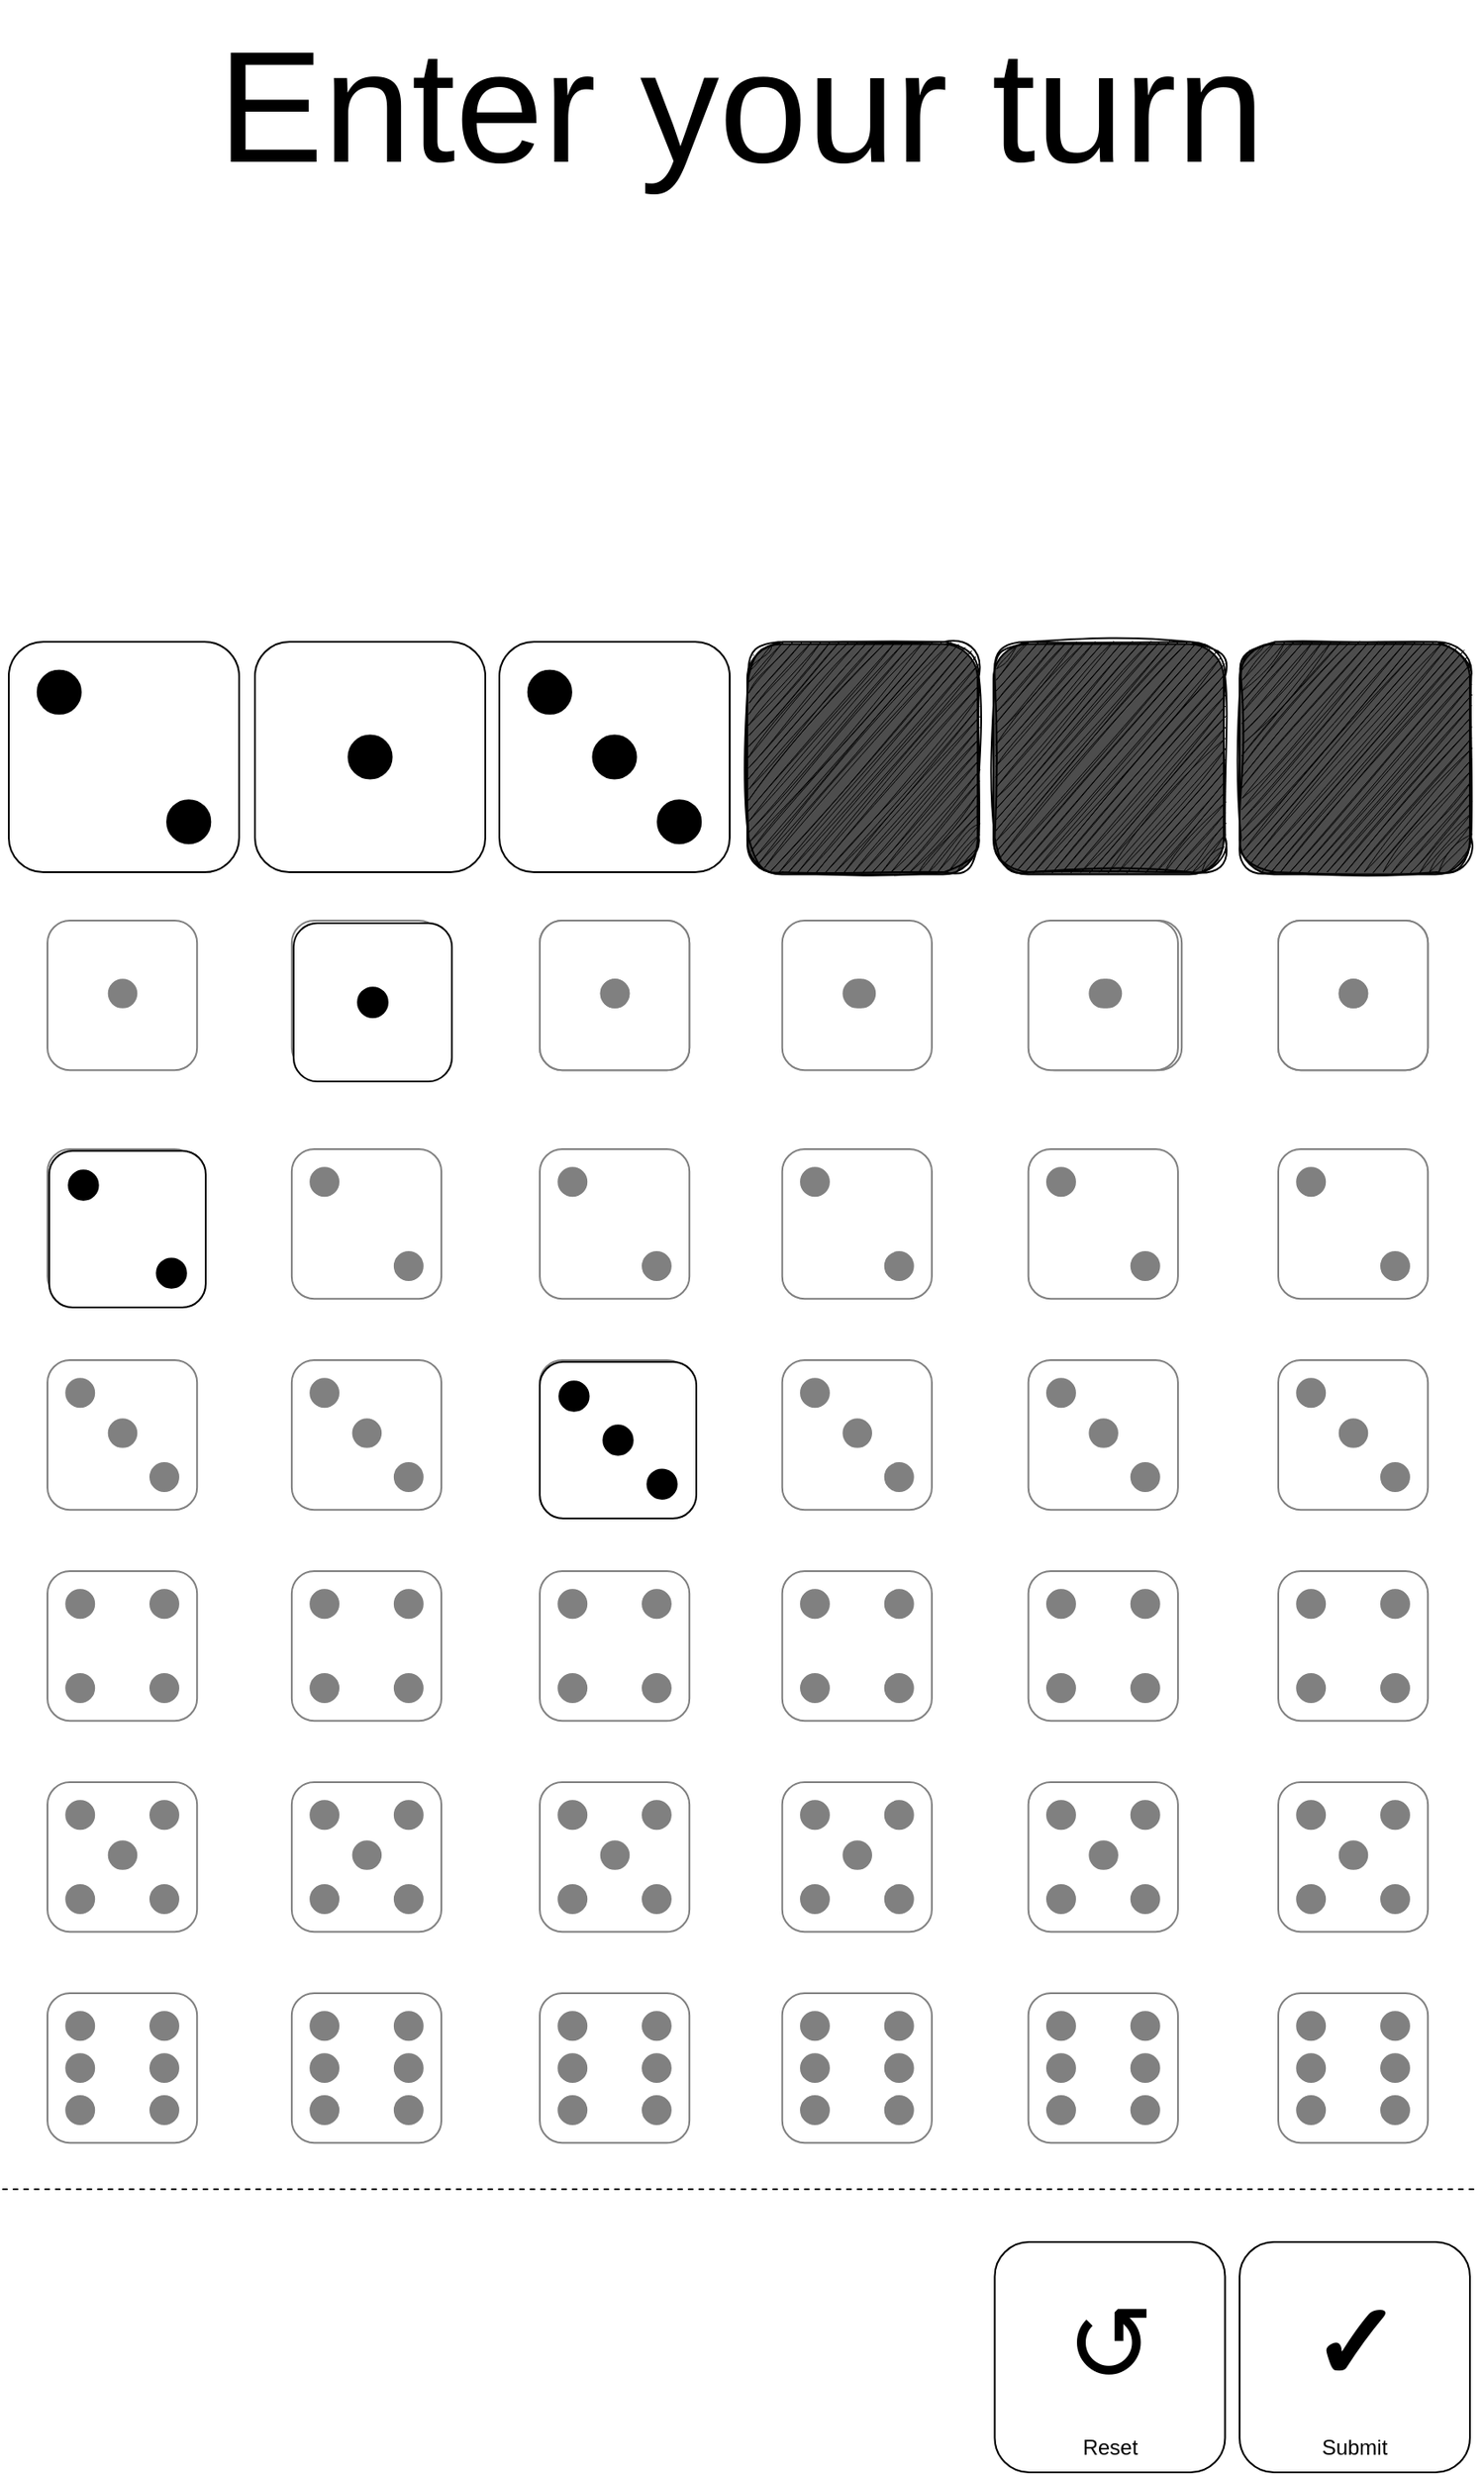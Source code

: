 <mxfile version="20.8.5" type="device"><diagram id="Rl6Ch6sOPOaD-J63bZi5" name="Page-1"><mxGraphModel dx="4693" dy="3857" grid="1" gridSize="10" guides="1" tooltips="1" connect="1" arrows="1" fold="1" page="1" pageScale="1" pageWidth="900" pageHeight="1600" math="0" shadow="0"><root><mxCell id="0"/><mxCell id="1" parent="0"/><mxCell id="8XJ734TsDl1X06uiePoY-820" value="" style="group" vertex="1" connectable="0" parent="1"><mxGeometry x="56" y="-910" width="787.22" height="720" as="geometry"/></mxCell><mxCell id="8XJ734TsDl1X06uiePoY-463" value="" style="group" vertex="1" connectable="0" parent="8XJ734TsDl1X06uiePoY-820"><mxGeometry x="140" width="87.22" height="720" as="geometry"/></mxCell><mxCell id="8XJ734TsDl1X06uiePoY-464" value="" style="group" vertex="1" connectable="0" parent="8XJ734TsDl1X06uiePoY-463"><mxGeometry width="87.22" height="720" as="geometry"/></mxCell><mxCell id="8XJ734TsDl1X06uiePoY-465" value="" style="group" vertex="1" connectable="0" parent="8XJ734TsDl1X06uiePoY-464"><mxGeometry y="8.511" width="86.16" height="711.489" as="geometry"/></mxCell><mxCell id="8XJ734TsDl1X06uiePoY-467" value="" style="ellipse;whiteSpace=wrap;html=1;fillColor=#808080;container=0;strokeColor=#808080;" vertex="1" parent="8XJ734TsDl1X06uiePoY-465"><mxGeometry x="10.637" y="10.638" width="15.955" height="15.957" as="geometry"/></mxCell><mxCell id="8XJ734TsDl1X06uiePoY-468" value="" style="ellipse;whiteSpace=wrap;html=1;fillColor=#808080;container=0;strokeColor=#808080;" vertex="1" parent="8XJ734TsDl1X06uiePoY-465"><mxGeometry x="58.501" y="58.511" width="15.955" height="15.957" as="geometry"/></mxCell><mxCell id="8XJ734TsDl1X06uiePoY-469" value="" style="ellipse;whiteSpace=wrap;html=1;fillColor=#808080;rotation=90;container=0;strokeColor=#808080;" vertex="1" parent="8XJ734TsDl1X06uiePoY-465"><mxGeometry x="58.501" y="10.638" width="15.955" height="15.957" as="geometry"/></mxCell><mxCell id="8XJ734TsDl1X06uiePoY-470" value="" style="ellipse;whiteSpace=wrap;html=1;fillColor=#808080;rotation=90;container=0;strokeColor=#808080;" vertex="1" parent="8XJ734TsDl1X06uiePoY-465"><mxGeometry x="10.637" y="58.511" width="15.955" height="15.957" as="geometry"/></mxCell><mxCell id="8XJ734TsDl1X06uiePoY-471" value="" style="ellipse;whiteSpace=wrap;html=1;fillColor=#808080;container=0;strokeColor=#808080;" vertex="1" parent="8XJ734TsDl1X06uiePoY-465"><mxGeometry x="58.501" y="34.574" width="15.955" height="15.957" as="geometry"/></mxCell><mxCell id="8XJ734TsDl1X06uiePoY-472" value="" style="ellipse;whiteSpace=wrap;html=1;fillColor=#808080;container=0;strokeColor=#808080;" vertex="1" parent="8XJ734TsDl1X06uiePoY-465"><mxGeometry x="10.637" y="34.574" width="15.955" height="15.957" as="geometry"/></mxCell><mxCell id="8XJ734TsDl1X06uiePoY-589" value="" style="group" vertex="1" connectable="0" parent="8XJ734TsDl1X06uiePoY-465"><mxGeometry x="-1.06" y="-8.511" width="87.22" height="710" as="geometry"/></mxCell><mxCell id="8XJ734TsDl1X06uiePoY-590" value="" style="group" vertex="1" connectable="0" parent="8XJ734TsDl1X06uiePoY-589"><mxGeometry width="87.22" height="100" as="geometry"/></mxCell><mxCell id="8XJ734TsDl1X06uiePoY-591" value="" style="group" vertex="1" connectable="0" parent="8XJ734TsDl1X06uiePoY-590"><mxGeometry width="87.22" height="100" as="geometry"/></mxCell><mxCell id="8XJ734TsDl1X06uiePoY-592" value="" style="group" vertex="1" connectable="0" parent="8XJ734TsDl1X06uiePoY-591"><mxGeometry y="8.511" width="85.093" height="85.106" as="geometry"/></mxCell><mxCell id="8XJ734TsDl1X06uiePoY-593" value="" style="rounded=1;whiteSpace=wrap;html=1;container=0;strokeColor=#808080;" vertex="1" parent="8XJ734TsDl1X06uiePoY-592"><mxGeometry width="85.093" height="85.106" as="geometry"/></mxCell><mxCell id="8XJ734TsDl1X06uiePoY-594" value="" style="ellipse;whiteSpace=wrap;html=1;fillColor=#808080;strokeColor=#808080;" vertex="1" parent="8XJ734TsDl1X06uiePoY-590"><mxGeometry x="34.843" y="42.12" width="15.79" height="15.789" as="geometry"/></mxCell><mxCell id="8XJ734TsDl1X06uiePoY-595" value="" style="group" vertex="1" connectable="0" parent="8XJ734TsDl1X06uiePoY-589"><mxGeometry y="130" width="87.22" height="100" as="geometry"/></mxCell><mxCell id="8XJ734TsDl1X06uiePoY-596" value="" style="group" vertex="1" connectable="0" parent="8XJ734TsDl1X06uiePoY-595"><mxGeometry width="87.22" height="100" as="geometry"/></mxCell><mxCell id="8XJ734TsDl1X06uiePoY-597" value="" style="group" vertex="1" connectable="0" parent="8XJ734TsDl1X06uiePoY-596"><mxGeometry y="8.511" width="85.093" height="85.106" as="geometry"/></mxCell><mxCell id="8XJ734TsDl1X06uiePoY-598" value="" style="rounded=1;whiteSpace=wrap;html=1;container=0;strokeColor=#808080;" vertex="1" parent="8XJ734TsDl1X06uiePoY-597"><mxGeometry width="85.093" height="85.106" as="geometry"/></mxCell><mxCell id="8XJ734TsDl1X06uiePoY-599" value="" style="ellipse;whiteSpace=wrap;html=1;fillColor=#808080;container=0;strokeColor=#808080;" vertex="1" parent="8XJ734TsDl1X06uiePoY-597"><mxGeometry x="10.637" y="10.638" width="15.955" height="15.957" as="geometry"/></mxCell><mxCell id="8XJ734TsDl1X06uiePoY-600" value="" style="ellipse;whiteSpace=wrap;html=1;fillColor=#808080;container=0;strokeColor=#808080;" vertex="1" parent="8XJ734TsDl1X06uiePoY-597"><mxGeometry x="58.501" y="58.511" width="15.955" height="15.957" as="geometry"/></mxCell><mxCell id="8XJ734TsDl1X06uiePoY-601" value="" style="group" vertex="1" connectable="0" parent="8XJ734TsDl1X06uiePoY-589"><mxGeometry y="250" width="87.22" height="100" as="geometry"/></mxCell><mxCell id="8XJ734TsDl1X06uiePoY-602" value="" style="group" vertex="1" connectable="0" parent="8XJ734TsDl1X06uiePoY-601"><mxGeometry width="87.22" height="100" as="geometry"/></mxCell><mxCell id="8XJ734TsDl1X06uiePoY-603" value="" style="group" vertex="1" connectable="0" parent="8XJ734TsDl1X06uiePoY-602"><mxGeometry y="8.511" width="85.093" height="85.106" as="geometry"/></mxCell><mxCell id="8XJ734TsDl1X06uiePoY-604" value="" style="rounded=1;whiteSpace=wrap;html=1;container=0;strokeColor=#808080;" vertex="1" parent="8XJ734TsDl1X06uiePoY-603"><mxGeometry width="85.093" height="85.106" as="geometry"/></mxCell><mxCell id="8XJ734TsDl1X06uiePoY-605" value="" style="ellipse;whiteSpace=wrap;html=1;fillColor=#808080;container=0;strokeColor=#808080;" vertex="1" parent="8XJ734TsDl1X06uiePoY-603"><mxGeometry x="10.637" y="10.638" width="15.955" height="15.957" as="geometry"/></mxCell><mxCell id="8XJ734TsDl1X06uiePoY-606" value="" style="ellipse;whiteSpace=wrap;html=1;fillColor=#808080;container=0;strokeColor=#808080;" vertex="1" parent="8XJ734TsDl1X06uiePoY-603"><mxGeometry x="58.501" y="58.511" width="15.955" height="15.957" as="geometry"/></mxCell><mxCell id="8XJ734TsDl1X06uiePoY-607" value="" style="ellipse;whiteSpace=wrap;html=1;fillColor=#808080;strokeColor=#808080;" vertex="1" parent="8XJ734TsDl1X06uiePoY-601"><mxGeometry x="34.843" y="42.12" width="15.79" height="15.789" as="geometry"/></mxCell><mxCell id="8XJ734TsDl1X06uiePoY-608" value="" style="group" vertex="1" connectable="0" parent="8XJ734TsDl1X06uiePoY-589"><mxGeometry y="370" width="87.22" height="100" as="geometry"/></mxCell><mxCell id="8XJ734TsDl1X06uiePoY-609" value="" style="group" vertex="1" connectable="0" parent="8XJ734TsDl1X06uiePoY-608"><mxGeometry width="87.22" height="100" as="geometry"/></mxCell><mxCell id="8XJ734TsDl1X06uiePoY-610" value="" style="group" vertex="1" connectable="0" parent="8XJ734TsDl1X06uiePoY-609"><mxGeometry y="8.511" width="85.093" height="85.106" as="geometry"/></mxCell><mxCell id="8XJ734TsDl1X06uiePoY-611" value="" style="rounded=1;whiteSpace=wrap;html=1;container=0;strokeColor=#808080;" vertex="1" parent="8XJ734TsDl1X06uiePoY-610"><mxGeometry width="85.093" height="85.106" as="geometry"/></mxCell><mxCell id="8XJ734TsDl1X06uiePoY-612" value="" style="ellipse;whiteSpace=wrap;html=1;fillColor=#808080;container=0;strokeColor=#808080;" vertex="1" parent="8XJ734TsDl1X06uiePoY-610"><mxGeometry x="10.637" y="10.638" width="15.955" height="15.957" as="geometry"/></mxCell><mxCell id="8XJ734TsDl1X06uiePoY-613" value="" style="ellipse;whiteSpace=wrap;html=1;fillColor=#808080;container=0;strokeColor=#808080;" vertex="1" parent="8XJ734TsDl1X06uiePoY-610"><mxGeometry x="58.501" y="58.511" width="15.955" height="15.957" as="geometry"/></mxCell><mxCell id="8XJ734TsDl1X06uiePoY-614" value="" style="ellipse;whiteSpace=wrap;html=1;fillColor=#808080;rotation=90;container=0;strokeColor=#808080;" vertex="1" parent="8XJ734TsDl1X06uiePoY-610"><mxGeometry x="58.501" y="10.638" width="15.955" height="15.957" as="geometry"/></mxCell><mxCell id="8XJ734TsDl1X06uiePoY-615" value="" style="ellipse;whiteSpace=wrap;html=1;fillColor=#808080;rotation=90;container=0;strokeColor=#808080;" vertex="1" parent="8XJ734TsDl1X06uiePoY-610"><mxGeometry x="10.637" y="58.511" width="15.955" height="15.957" as="geometry"/></mxCell><mxCell id="8XJ734TsDl1X06uiePoY-616" value="" style="group" vertex="1" connectable="0" parent="8XJ734TsDl1X06uiePoY-589"><mxGeometry y="490" width="87.22" height="100" as="geometry"/></mxCell><mxCell id="8XJ734TsDl1X06uiePoY-617" value="" style="group" vertex="1" connectable="0" parent="8XJ734TsDl1X06uiePoY-616"><mxGeometry width="87.22" height="100" as="geometry"/></mxCell><mxCell id="8XJ734TsDl1X06uiePoY-618" value="" style="group" vertex="1" connectable="0" parent="8XJ734TsDl1X06uiePoY-617"><mxGeometry y="8.511" width="85.093" height="85.106" as="geometry"/></mxCell><mxCell id="8XJ734TsDl1X06uiePoY-619" value="" style="rounded=1;whiteSpace=wrap;html=1;container=0;strokeColor=#808080;" vertex="1" parent="8XJ734TsDl1X06uiePoY-618"><mxGeometry width="85.093" height="85.106" as="geometry"/></mxCell><mxCell id="8XJ734TsDl1X06uiePoY-620" value="" style="ellipse;whiteSpace=wrap;html=1;fillColor=#808080;container=0;strokeColor=#808080;" vertex="1" parent="8XJ734TsDl1X06uiePoY-618"><mxGeometry x="10.637" y="10.638" width="15.955" height="15.957" as="geometry"/></mxCell><mxCell id="8XJ734TsDl1X06uiePoY-621" value="" style="ellipse;whiteSpace=wrap;html=1;fillColor=#808080;container=0;strokeColor=#808080;" vertex="1" parent="8XJ734TsDl1X06uiePoY-618"><mxGeometry x="58.501" y="58.511" width="15.955" height="15.957" as="geometry"/></mxCell><mxCell id="8XJ734TsDl1X06uiePoY-622" value="" style="ellipse;whiteSpace=wrap;html=1;fillColor=#808080;rotation=90;container=0;strokeColor=#808080;" vertex="1" parent="8XJ734TsDl1X06uiePoY-618"><mxGeometry x="58.501" y="10.638" width="15.955" height="15.957" as="geometry"/></mxCell><mxCell id="8XJ734TsDl1X06uiePoY-623" value="" style="ellipse;whiteSpace=wrap;html=1;fillColor=#808080;rotation=90;container=0;strokeColor=#808080;" vertex="1" parent="8XJ734TsDl1X06uiePoY-618"><mxGeometry x="10.637" y="58.511" width="15.955" height="15.957" as="geometry"/></mxCell><mxCell id="8XJ734TsDl1X06uiePoY-624" value="" style="ellipse;whiteSpace=wrap;html=1;fillColor=#808080;strokeColor=#808080;" vertex="1" parent="8XJ734TsDl1X06uiePoY-616"><mxGeometry x="34.843" y="42.12" width="15.79" height="15.789" as="geometry"/></mxCell><mxCell id="8XJ734TsDl1X06uiePoY-625" value="" style="group" vertex="1" connectable="0" parent="8XJ734TsDl1X06uiePoY-589"><mxGeometry y="610" width="87.22" height="100" as="geometry"/></mxCell><mxCell id="8XJ734TsDl1X06uiePoY-626" value="" style="group" vertex="1" connectable="0" parent="8XJ734TsDl1X06uiePoY-625"><mxGeometry width="87.22" height="100" as="geometry"/></mxCell><mxCell id="8XJ734TsDl1X06uiePoY-627" value="" style="group" vertex="1" connectable="0" parent="8XJ734TsDl1X06uiePoY-626"><mxGeometry y="8.511" width="85.093" height="85.106" as="geometry"/></mxCell><mxCell id="8XJ734TsDl1X06uiePoY-628" value="" style="rounded=1;whiteSpace=wrap;html=1;container=0;strokeColor=#808080;" vertex="1" parent="8XJ734TsDl1X06uiePoY-627"><mxGeometry width="85.093" height="85.106" as="geometry"/></mxCell><mxCell id="8XJ734TsDl1X06uiePoY-629" value="" style="ellipse;whiteSpace=wrap;html=1;fillColor=#808080;container=0;strokeColor=#808080;" vertex="1" parent="8XJ734TsDl1X06uiePoY-627"><mxGeometry x="10.637" y="10.638" width="15.955" height="15.957" as="geometry"/></mxCell><mxCell id="8XJ734TsDl1X06uiePoY-630" value="" style="ellipse;whiteSpace=wrap;html=1;fillColor=#808080;container=0;strokeColor=#808080;" vertex="1" parent="8XJ734TsDl1X06uiePoY-627"><mxGeometry x="58.501" y="58.511" width="15.955" height="15.957" as="geometry"/></mxCell><mxCell id="8XJ734TsDl1X06uiePoY-631" value="" style="ellipse;whiteSpace=wrap;html=1;fillColor=#808080;rotation=90;container=0;strokeColor=#808080;" vertex="1" parent="8XJ734TsDl1X06uiePoY-627"><mxGeometry x="58.501" y="10.638" width="15.955" height="15.957" as="geometry"/></mxCell><mxCell id="8XJ734TsDl1X06uiePoY-632" value="" style="ellipse;whiteSpace=wrap;html=1;fillColor=#808080;rotation=90;container=0;strokeColor=#808080;" vertex="1" parent="8XJ734TsDl1X06uiePoY-627"><mxGeometry x="10.637" y="58.511" width="15.955" height="15.957" as="geometry"/></mxCell><mxCell id="8XJ734TsDl1X06uiePoY-633" value="" style="ellipse;whiteSpace=wrap;html=1;fillColor=#808080;container=0;strokeColor=#808080;" vertex="1" parent="8XJ734TsDl1X06uiePoY-627"><mxGeometry x="58.501" y="34.574" width="15.955" height="15.957" as="geometry"/></mxCell><mxCell id="8XJ734TsDl1X06uiePoY-634" value="" style="ellipse;whiteSpace=wrap;html=1;fillColor=#808080;container=0;strokeColor=#808080;" vertex="1" parent="8XJ734TsDl1X06uiePoY-627"><mxGeometry x="10.637" y="34.574" width="15.955" height="15.957" as="geometry"/></mxCell><mxCell id="8XJ734TsDl1X06uiePoY-473" value="" style="ellipse;whiteSpace=wrap;html=1;fillColor=#808080;strokeColor=#808080;" vertex="1" parent="8XJ734TsDl1X06uiePoY-463"><mxGeometry x="34.843" y="42.12" width="15.79" height="15.789" as="geometry"/></mxCell><mxCell id="8XJ734TsDl1X06uiePoY-487" value="" style="group" vertex="1" connectable="0" parent="8XJ734TsDl1X06uiePoY-820"><mxGeometry x="280" width="131" height="710" as="geometry"/></mxCell><mxCell id="8XJ734TsDl1X06uiePoY-488" value="" style="group" vertex="1" connectable="0" parent="8XJ734TsDl1X06uiePoY-487"><mxGeometry width="131" height="710" as="geometry"/></mxCell><mxCell id="8XJ734TsDl1X06uiePoY-489" value="" style="group" vertex="1" connectable="0" parent="8XJ734TsDl1X06uiePoY-488"><mxGeometry y="8.511" width="131" height="701.489" as="geometry"/></mxCell><mxCell id="8XJ734TsDl1X06uiePoY-490" value="" style="rounded=1;whiteSpace=wrap;html=1;container=0;strokeColor=#808080;" vertex="1" parent="8XJ734TsDl1X06uiePoY-489"><mxGeometry width="85.093" height="85.106" as="geometry"/></mxCell><mxCell id="8XJ734TsDl1X06uiePoY-491" value="" style="ellipse;whiteSpace=wrap;html=1;fillColor=#808080;container=0;strokeColor=#808080;" vertex="1" parent="8XJ734TsDl1X06uiePoY-489"><mxGeometry x="10.637" y="10.638" width="15.955" height="15.957" as="geometry"/></mxCell><mxCell id="8XJ734TsDl1X06uiePoY-492" value="" style="ellipse;whiteSpace=wrap;html=1;fillColor=#808080;container=0;strokeColor=#808080;" vertex="1" parent="8XJ734TsDl1X06uiePoY-489"><mxGeometry x="58.501" y="58.511" width="15.955" height="15.957" as="geometry"/></mxCell><mxCell id="8XJ734TsDl1X06uiePoY-493" value="" style="ellipse;whiteSpace=wrap;html=1;fillColor=#808080;rotation=90;container=0;strokeColor=#808080;" vertex="1" parent="8XJ734TsDl1X06uiePoY-489"><mxGeometry x="58.501" y="10.638" width="15.955" height="15.957" as="geometry"/></mxCell><mxCell id="8XJ734TsDl1X06uiePoY-494" value="" style="ellipse;whiteSpace=wrap;html=1;fillColor=#808080;rotation=90;container=0;strokeColor=#808080;" vertex="1" parent="8XJ734TsDl1X06uiePoY-489"><mxGeometry x="10.637" y="58.511" width="15.955" height="15.957" as="geometry"/></mxCell><mxCell id="8XJ734TsDl1X06uiePoY-495" value="" style="ellipse;whiteSpace=wrap;html=1;fillColor=#808080;container=0;strokeColor=#808080;" vertex="1" parent="8XJ734TsDl1X06uiePoY-489"><mxGeometry x="58.501" y="34.574" width="15.955" height="15.957" as="geometry"/></mxCell><mxCell id="8XJ734TsDl1X06uiePoY-496" value="" style="ellipse;whiteSpace=wrap;html=1;fillColor=#808080;container=0;strokeColor=#808080;" vertex="1" parent="8XJ734TsDl1X06uiePoY-489"><mxGeometry x="10.637" y="34.574" width="15.955" height="15.957" as="geometry"/></mxCell><mxCell id="8XJ734TsDl1X06uiePoY-636" value="" style="group" vertex="1" connectable="0" parent="8XJ734TsDl1X06uiePoY-489"><mxGeometry y="-8.511" width="131" height="710" as="geometry"/></mxCell><mxCell id="8XJ734TsDl1X06uiePoY-637" value="" style="group" vertex="1" connectable="0" parent="8XJ734TsDl1X06uiePoY-636"><mxGeometry width="87.22" height="100" as="geometry"/></mxCell><mxCell id="8XJ734TsDl1X06uiePoY-638" value="" style="group" vertex="1" connectable="0" parent="8XJ734TsDl1X06uiePoY-637"><mxGeometry width="87.22" height="100" as="geometry"/></mxCell><mxCell id="8XJ734TsDl1X06uiePoY-639" value="" style="group" vertex="1" connectable="0" parent="8XJ734TsDl1X06uiePoY-638"><mxGeometry y="8.511" width="85.093" height="85.106" as="geometry"/></mxCell><mxCell id="8XJ734TsDl1X06uiePoY-640" value="" style="rounded=1;whiteSpace=wrap;html=1;container=0;strokeColor=#808080;" vertex="1" parent="8XJ734TsDl1X06uiePoY-639"><mxGeometry width="85.093" height="85.106" as="geometry"/></mxCell><mxCell id="8XJ734TsDl1X06uiePoY-641" value="" style="ellipse;whiteSpace=wrap;html=1;fillColor=#808080;strokeColor=#808080;" vertex="1" parent="8XJ734TsDl1X06uiePoY-637"><mxGeometry x="34.843" y="42.12" width="15.79" height="15.789" as="geometry"/></mxCell><mxCell id="8XJ734TsDl1X06uiePoY-642" value="" style="group" vertex="1" connectable="0" parent="8XJ734TsDl1X06uiePoY-636"><mxGeometry y="130" width="87.22" height="100" as="geometry"/></mxCell><mxCell id="8XJ734TsDl1X06uiePoY-643" value="" style="group" vertex="1" connectable="0" parent="8XJ734TsDl1X06uiePoY-642"><mxGeometry width="87.22" height="100" as="geometry"/></mxCell><mxCell id="8XJ734TsDl1X06uiePoY-644" value="" style="group" vertex="1" connectable="0" parent="8XJ734TsDl1X06uiePoY-643"><mxGeometry y="8.511" width="85.093" height="85.106" as="geometry"/></mxCell><mxCell id="8XJ734TsDl1X06uiePoY-645" value="" style="rounded=1;whiteSpace=wrap;html=1;container=0;strokeColor=#808080;" vertex="1" parent="8XJ734TsDl1X06uiePoY-644"><mxGeometry width="85.093" height="85.106" as="geometry"/></mxCell><mxCell id="8XJ734TsDl1X06uiePoY-646" value="" style="ellipse;whiteSpace=wrap;html=1;fillColor=#808080;container=0;strokeColor=#808080;" vertex="1" parent="8XJ734TsDl1X06uiePoY-644"><mxGeometry x="10.637" y="10.638" width="15.955" height="15.957" as="geometry"/></mxCell><mxCell id="8XJ734TsDl1X06uiePoY-647" value="" style="ellipse;whiteSpace=wrap;html=1;fillColor=#808080;container=0;strokeColor=#808080;" vertex="1" parent="8XJ734TsDl1X06uiePoY-644"><mxGeometry x="58.501" y="58.511" width="15.955" height="15.957" as="geometry"/></mxCell><mxCell id="8XJ734TsDl1X06uiePoY-648" value="" style="group" vertex="1" connectable="0" parent="8XJ734TsDl1X06uiePoY-636"><mxGeometry y="250" width="131" height="140.5" as="geometry"/></mxCell><mxCell id="8XJ734TsDl1X06uiePoY-649" value="" style="group" vertex="1" connectable="0" parent="8XJ734TsDl1X06uiePoY-648"><mxGeometry width="131" height="140.5" as="geometry"/></mxCell><mxCell id="8XJ734TsDl1X06uiePoY-650" value="" style="group" vertex="1" connectable="0" parent="8XJ734TsDl1X06uiePoY-649"><mxGeometry y="8.511" width="131" height="131.989" as="geometry"/></mxCell><mxCell id="8XJ734TsDl1X06uiePoY-651" value="" style="rounded=1;whiteSpace=wrap;html=1;container=0;strokeColor=#808080;" vertex="1" parent="8XJ734TsDl1X06uiePoY-650"><mxGeometry width="85.093" height="85.106" as="geometry"/></mxCell><mxCell id="8XJ734TsDl1X06uiePoY-652" value="" style="ellipse;whiteSpace=wrap;html=1;fillColor=#808080;container=0;strokeColor=#808080;" vertex="1" parent="8XJ734TsDl1X06uiePoY-650"><mxGeometry x="10.637" y="10.638" width="15.955" height="15.957" as="geometry"/></mxCell><mxCell id="8XJ734TsDl1X06uiePoY-653" value="" style="ellipse;whiteSpace=wrap;html=1;fillColor=#808080;container=0;strokeColor=#808080;" vertex="1" parent="8XJ734TsDl1X06uiePoY-650"><mxGeometry x="58.501" y="58.511" width="15.955" height="15.957" as="geometry"/></mxCell><mxCell id="8XJ734TsDl1X06uiePoY-654" value="" style="ellipse;whiteSpace=wrap;html=1;fillColor=#808080;strokeColor=#808080;" vertex="1" parent="8XJ734TsDl1X06uiePoY-648"><mxGeometry x="34.843" y="42.12" width="15.79" height="15.789" as="geometry"/></mxCell><mxCell id="8XJ734TsDl1X06uiePoY-655" value="" style="group" vertex="1" connectable="0" parent="8XJ734TsDl1X06uiePoY-636"><mxGeometry y="370" width="87.22" height="100" as="geometry"/></mxCell><mxCell id="8XJ734TsDl1X06uiePoY-656" value="" style="group" vertex="1" connectable="0" parent="8XJ734TsDl1X06uiePoY-655"><mxGeometry width="87.22" height="100" as="geometry"/></mxCell><mxCell id="8XJ734TsDl1X06uiePoY-657" value="" style="group" vertex="1" connectable="0" parent="8XJ734TsDl1X06uiePoY-656"><mxGeometry y="8.511" width="85.093" height="85.106" as="geometry"/></mxCell><mxCell id="8XJ734TsDl1X06uiePoY-658" value="" style="rounded=1;whiteSpace=wrap;html=1;container=0;strokeColor=#808080;" vertex="1" parent="8XJ734TsDl1X06uiePoY-657"><mxGeometry width="85.093" height="85.106" as="geometry"/></mxCell><mxCell id="8XJ734TsDl1X06uiePoY-659" value="" style="ellipse;whiteSpace=wrap;html=1;fillColor=#808080;container=0;strokeColor=#808080;" vertex="1" parent="8XJ734TsDl1X06uiePoY-657"><mxGeometry x="10.637" y="10.638" width="15.955" height="15.957" as="geometry"/></mxCell><mxCell id="8XJ734TsDl1X06uiePoY-660" value="" style="ellipse;whiteSpace=wrap;html=1;fillColor=#808080;container=0;strokeColor=#808080;" vertex="1" parent="8XJ734TsDl1X06uiePoY-657"><mxGeometry x="58.501" y="58.511" width="15.955" height="15.957" as="geometry"/></mxCell><mxCell id="8XJ734TsDl1X06uiePoY-661" value="" style="ellipse;whiteSpace=wrap;html=1;fillColor=#808080;rotation=90;container=0;strokeColor=#808080;" vertex="1" parent="8XJ734TsDl1X06uiePoY-657"><mxGeometry x="58.501" y="10.638" width="15.955" height="15.957" as="geometry"/></mxCell><mxCell id="8XJ734TsDl1X06uiePoY-662" value="" style="ellipse;whiteSpace=wrap;html=1;fillColor=#808080;rotation=90;container=0;strokeColor=#808080;" vertex="1" parent="8XJ734TsDl1X06uiePoY-657"><mxGeometry x="10.637" y="58.511" width="15.955" height="15.957" as="geometry"/></mxCell><mxCell id="8XJ734TsDl1X06uiePoY-663" value="" style="group" vertex="1" connectable="0" parent="8XJ734TsDl1X06uiePoY-636"><mxGeometry y="490" width="87.22" height="100" as="geometry"/></mxCell><mxCell id="8XJ734TsDl1X06uiePoY-664" value="" style="group" vertex="1" connectable="0" parent="8XJ734TsDl1X06uiePoY-663"><mxGeometry width="87.22" height="100" as="geometry"/></mxCell><mxCell id="8XJ734TsDl1X06uiePoY-665" value="" style="group" vertex="1" connectable="0" parent="8XJ734TsDl1X06uiePoY-664"><mxGeometry y="8.511" width="85.093" height="85.106" as="geometry"/></mxCell><mxCell id="8XJ734TsDl1X06uiePoY-666" value="" style="rounded=1;whiteSpace=wrap;html=1;container=0;strokeColor=#808080;" vertex="1" parent="8XJ734TsDl1X06uiePoY-665"><mxGeometry width="85.093" height="85.106" as="geometry"/></mxCell><mxCell id="8XJ734TsDl1X06uiePoY-667" value="" style="ellipse;whiteSpace=wrap;html=1;fillColor=#808080;container=0;strokeColor=#808080;" vertex="1" parent="8XJ734TsDl1X06uiePoY-665"><mxGeometry x="10.637" y="10.638" width="15.955" height="15.957" as="geometry"/></mxCell><mxCell id="8XJ734TsDl1X06uiePoY-668" value="" style="ellipse;whiteSpace=wrap;html=1;fillColor=#808080;container=0;strokeColor=#808080;" vertex="1" parent="8XJ734TsDl1X06uiePoY-665"><mxGeometry x="58.501" y="58.511" width="15.955" height="15.957" as="geometry"/></mxCell><mxCell id="8XJ734TsDl1X06uiePoY-669" value="" style="ellipse;whiteSpace=wrap;html=1;fillColor=#808080;rotation=90;container=0;strokeColor=#808080;" vertex="1" parent="8XJ734TsDl1X06uiePoY-665"><mxGeometry x="58.501" y="10.638" width="15.955" height="15.957" as="geometry"/></mxCell><mxCell id="8XJ734TsDl1X06uiePoY-670" value="" style="ellipse;whiteSpace=wrap;html=1;fillColor=#808080;rotation=90;container=0;strokeColor=#808080;" vertex="1" parent="8XJ734TsDl1X06uiePoY-665"><mxGeometry x="10.637" y="58.511" width="15.955" height="15.957" as="geometry"/></mxCell><mxCell id="8XJ734TsDl1X06uiePoY-671" value="" style="ellipse;whiteSpace=wrap;html=1;fillColor=#808080;strokeColor=#808080;" vertex="1" parent="8XJ734TsDl1X06uiePoY-663"><mxGeometry x="34.843" y="42.12" width="15.79" height="15.789" as="geometry"/></mxCell><mxCell id="8XJ734TsDl1X06uiePoY-672" value="" style="group" vertex="1" connectable="0" parent="8XJ734TsDl1X06uiePoY-636"><mxGeometry y="610" width="87.22" height="100" as="geometry"/></mxCell><mxCell id="8XJ734TsDl1X06uiePoY-673" value="" style="group" vertex="1" connectable="0" parent="8XJ734TsDl1X06uiePoY-672"><mxGeometry width="87.22" height="100" as="geometry"/></mxCell><mxCell id="8XJ734TsDl1X06uiePoY-674" value="" style="group" vertex="1" connectable="0" parent="8XJ734TsDl1X06uiePoY-673"><mxGeometry y="8.511" width="85.093" height="85.106" as="geometry"/></mxCell><mxCell id="8XJ734TsDl1X06uiePoY-675" value="" style="rounded=1;whiteSpace=wrap;html=1;container=0;strokeColor=#808080;" vertex="1" parent="8XJ734TsDl1X06uiePoY-674"><mxGeometry width="85.093" height="85.106" as="geometry"/></mxCell><mxCell id="8XJ734TsDl1X06uiePoY-676" value="" style="ellipse;whiteSpace=wrap;html=1;fillColor=#808080;container=0;strokeColor=#808080;" vertex="1" parent="8XJ734TsDl1X06uiePoY-674"><mxGeometry x="10.637" y="10.638" width="15.955" height="15.957" as="geometry"/></mxCell><mxCell id="8XJ734TsDl1X06uiePoY-677" value="" style="ellipse;whiteSpace=wrap;html=1;fillColor=#808080;container=0;strokeColor=#808080;" vertex="1" parent="8XJ734TsDl1X06uiePoY-674"><mxGeometry x="58.501" y="58.511" width="15.955" height="15.957" as="geometry"/></mxCell><mxCell id="8XJ734TsDl1X06uiePoY-678" value="" style="ellipse;whiteSpace=wrap;html=1;fillColor=#808080;rotation=90;container=0;strokeColor=#808080;" vertex="1" parent="8XJ734TsDl1X06uiePoY-674"><mxGeometry x="58.501" y="10.638" width="15.955" height="15.957" as="geometry"/></mxCell><mxCell id="8XJ734TsDl1X06uiePoY-679" value="" style="ellipse;whiteSpace=wrap;html=1;fillColor=#808080;rotation=90;container=0;strokeColor=#808080;" vertex="1" parent="8XJ734TsDl1X06uiePoY-674"><mxGeometry x="10.637" y="58.511" width="15.955" height="15.957" as="geometry"/></mxCell><mxCell id="8XJ734TsDl1X06uiePoY-680" value="" style="ellipse;whiteSpace=wrap;html=1;fillColor=#808080;container=0;strokeColor=#808080;" vertex="1" parent="8XJ734TsDl1X06uiePoY-674"><mxGeometry x="58.501" y="34.574" width="15.955" height="15.957" as="geometry"/></mxCell><mxCell id="8XJ734TsDl1X06uiePoY-681" value="" style="ellipse;whiteSpace=wrap;html=1;fillColor=#808080;container=0;strokeColor=#808080;" vertex="1" parent="8XJ734TsDl1X06uiePoY-674"><mxGeometry x="10.637" y="34.574" width="15.955" height="15.957" as="geometry"/></mxCell><mxCell id="8XJ734TsDl1X06uiePoY-497" value="" style="ellipse;whiteSpace=wrap;html=1;fillColor=#808080;strokeColor=#808080;" vertex="1" parent="8XJ734TsDl1X06uiePoY-487"><mxGeometry x="34.843" y="42.12" width="15.79" height="15.789" as="geometry"/></mxCell><mxCell id="8XJ734TsDl1X06uiePoY-498" value="" style="group" vertex="1" connectable="0" parent="8XJ734TsDl1X06uiePoY-820"><mxGeometry x="420" width="87.22" height="710" as="geometry"/></mxCell><mxCell id="8XJ734TsDl1X06uiePoY-499" value="" style="group" vertex="1" connectable="0" parent="8XJ734TsDl1X06uiePoY-498"><mxGeometry width="87.22" height="710" as="geometry"/></mxCell><mxCell id="8XJ734TsDl1X06uiePoY-500" value="" style="group" vertex="1" connectable="0" parent="8XJ734TsDl1X06uiePoY-499"><mxGeometry y="8.511" width="85.093" height="701.489" as="geometry"/></mxCell><mxCell id="8XJ734TsDl1X06uiePoY-502" value="" style="ellipse;whiteSpace=wrap;html=1;fillColor=#808080;container=0;strokeColor=#808080;" vertex="1" parent="8XJ734TsDl1X06uiePoY-500"><mxGeometry x="10.637" y="10.638" width="15.955" height="15.957" as="geometry"/></mxCell><mxCell id="8XJ734TsDl1X06uiePoY-503" value="" style="ellipse;whiteSpace=wrap;html=1;fillColor=#808080;container=0;strokeColor=#808080;" vertex="1" parent="8XJ734TsDl1X06uiePoY-500"><mxGeometry x="58.501" y="58.511" width="15.955" height="15.957" as="geometry"/></mxCell><mxCell id="8XJ734TsDl1X06uiePoY-504" value="" style="ellipse;whiteSpace=wrap;html=1;fillColor=#808080;rotation=90;container=0;strokeColor=#808080;" vertex="1" parent="8XJ734TsDl1X06uiePoY-500"><mxGeometry x="58.501" y="10.638" width="15.955" height="15.957" as="geometry"/></mxCell><mxCell id="8XJ734TsDl1X06uiePoY-505" value="" style="ellipse;whiteSpace=wrap;html=1;fillColor=#808080;rotation=90;container=0;strokeColor=#808080;" vertex="1" parent="8XJ734TsDl1X06uiePoY-500"><mxGeometry x="10.637" y="58.511" width="15.955" height="15.957" as="geometry"/></mxCell><mxCell id="8XJ734TsDl1X06uiePoY-506" value="" style="ellipse;whiteSpace=wrap;html=1;fillColor=#808080;container=0;strokeColor=#808080;" vertex="1" parent="8XJ734TsDl1X06uiePoY-500"><mxGeometry x="58.501" y="34.574" width="15.955" height="15.957" as="geometry"/></mxCell><mxCell id="8XJ734TsDl1X06uiePoY-507" value="" style="ellipse;whiteSpace=wrap;html=1;fillColor=#808080;container=0;strokeColor=#808080;" vertex="1" parent="8XJ734TsDl1X06uiePoY-500"><mxGeometry x="10.637" y="34.574" width="15.955" height="15.957" as="geometry"/></mxCell><mxCell id="8XJ734TsDl1X06uiePoY-682" value="" style="group" vertex="1" connectable="0" parent="8XJ734TsDl1X06uiePoY-500"><mxGeometry x="-2.13" y="-8.511" width="87.22" height="710" as="geometry"/></mxCell><mxCell id="8XJ734TsDl1X06uiePoY-683" value="" style="group" vertex="1" connectable="0" parent="8XJ734TsDl1X06uiePoY-682"><mxGeometry width="87.22" height="100" as="geometry"/></mxCell><mxCell id="8XJ734TsDl1X06uiePoY-684" value="" style="group" vertex="1" connectable="0" parent="8XJ734TsDl1X06uiePoY-683"><mxGeometry width="87.22" height="100" as="geometry"/></mxCell><mxCell id="8XJ734TsDl1X06uiePoY-685" value="" style="group" vertex="1" connectable="0" parent="8XJ734TsDl1X06uiePoY-684"><mxGeometry y="8.511" width="85.093" height="85.106" as="geometry"/></mxCell><mxCell id="8XJ734TsDl1X06uiePoY-686" value="" style="rounded=1;whiteSpace=wrap;html=1;container=0;strokeColor=#808080;" vertex="1" parent="8XJ734TsDl1X06uiePoY-685"><mxGeometry width="85.093" height="85.106" as="geometry"/></mxCell><mxCell id="8XJ734TsDl1X06uiePoY-687" value="" style="ellipse;whiteSpace=wrap;html=1;fillColor=#808080;strokeColor=#808080;" vertex="1" parent="8XJ734TsDl1X06uiePoY-683"><mxGeometry x="34.843" y="42.12" width="15.79" height="15.789" as="geometry"/></mxCell><mxCell id="8XJ734TsDl1X06uiePoY-688" value="" style="group" vertex="1" connectable="0" parent="8XJ734TsDl1X06uiePoY-682"><mxGeometry y="130" width="87.22" height="100" as="geometry"/></mxCell><mxCell id="8XJ734TsDl1X06uiePoY-689" value="" style="group" vertex="1" connectable="0" parent="8XJ734TsDl1X06uiePoY-688"><mxGeometry width="87.22" height="100" as="geometry"/></mxCell><mxCell id="8XJ734TsDl1X06uiePoY-690" value="" style="group" vertex="1" connectable="0" parent="8XJ734TsDl1X06uiePoY-689"><mxGeometry y="8.511" width="85.093" height="85.106" as="geometry"/></mxCell><mxCell id="8XJ734TsDl1X06uiePoY-691" value="" style="rounded=1;whiteSpace=wrap;html=1;container=0;strokeColor=#808080;" vertex="1" parent="8XJ734TsDl1X06uiePoY-690"><mxGeometry width="85.093" height="85.106" as="geometry"/></mxCell><mxCell id="8XJ734TsDl1X06uiePoY-692" value="" style="ellipse;whiteSpace=wrap;html=1;fillColor=#808080;container=0;strokeColor=#808080;" vertex="1" parent="8XJ734TsDl1X06uiePoY-690"><mxGeometry x="10.637" y="10.638" width="15.955" height="15.957" as="geometry"/></mxCell><mxCell id="8XJ734TsDl1X06uiePoY-693" value="" style="ellipse;whiteSpace=wrap;html=1;fillColor=#808080;container=0;strokeColor=#808080;" vertex="1" parent="8XJ734TsDl1X06uiePoY-690"><mxGeometry x="58.501" y="58.511" width="15.955" height="15.957" as="geometry"/></mxCell><mxCell id="8XJ734TsDl1X06uiePoY-694" value="" style="group" vertex="1" connectable="0" parent="8XJ734TsDl1X06uiePoY-682"><mxGeometry y="250" width="87.22" height="100" as="geometry"/></mxCell><mxCell id="8XJ734TsDl1X06uiePoY-695" value="" style="group" vertex="1" connectable="0" parent="8XJ734TsDl1X06uiePoY-694"><mxGeometry width="87.22" height="100" as="geometry"/></mxCell><mxCell id="8XJ734TsDl1X06uiePoY-696" value="" style="group" vertex="1" connectable="0" parent="8XJ734TsDl1X06uiePoY-695"><mxGeometry y="8.511" width="85.093" height="85.106" as="geometry"/></mxCell><mxCell id="8XJ734TsDl1X06uiePoY-697" value="" style="rounded=1;whiteSpace=wrap;html=1;container=0;strokeColor=#808080;" vertex="1" parent="8XJ734TsDl1X06uiePoY-696"><mxGeometry width="85.093" height="85.106" as="geometry"/></mxCell><mxCell id="8XJ734TsDl1X06uiePoY-698" value="" style="ellipse;whiteSpace=wrap;html=1;fillColor=#808080;container=0;strokeColor=#808080;" vertex="1" parent="8XJ734TsDl1X06uiePoY-696"><mxGeometry x="10.637" y="10.638" width="15.955" height="15.957" as="geometry"/></mxCell><mxCell id="8XJ734TsDl1X06uiePoY-699" value="" style="ellipse;whiteSpace=wrap;html=1;fillColor=#808080;container=0;strokeColor=#808080;" vertex="1" parent="8XJ734TsDl1X06uiePoY-696"><mxGeometry x="58.501" y="58.511" width="15.955" height="15.957" as="geometry"/></mxCell><mxCell id="8XJ734TsDl1X06uiePoY-700" value="" style="ellipse;whiteSpace=wrap;html=1;fillColor=#808080;strokeColor=#808080;" vertex="1" parent="8XJ734TsDl1X06uiePoY-694"><mxGeometry x="34.843" y="42.12" width="15.79" height="15.789" as="geometry"/></mxCell><mxCell id="8XJ734TsDl1X06uiePoY-701" value="" style="group" vertex="1" connectable="0" parent="8XJ734TsDl1X06uiePoY-682"><mxGeometry y="370" width="87.22" height="100" as="geometry"/></mxCell><mxCell id="8XJ734TsDl1X06uiePoY-702" value="" style="group" vertex="1" connectable="0" parent="8XJ734TsDl1X06uiePoY-701"><mxGeometry width="87.22" height="100" as="geometry"/></mxCell><mxCell id="8XJ734TsDl1X06uiePoY-703" value="" style="group" vertex="1" connectable="0" parent="8XJ734TsDl1X06uiePoY-702"><mxGeometry y="8.511" width="85.093" height="85.106" as="geometry"/></mxCell><mxCell id="8XJ734TsDl1X06uiePoY-704" value="" style="rounded=1;whiteSpace=wrap;html=1;container=0;strokeColor=#808080;" vertex="1" parent="8XJ734TsDl1X06uiePoY-703"><mxGeometry width="85.093" height="85.106" as="geometry"/></mxCell><mxCell id="8XJ734TsDl1X06uiePoY-705" value="" style="ellipse;whiteSpace=wrap;html=1;fillColor=#808080;container=0;strokeColor=#808080;" vertex="1" parent="8XJ734TsDl1X06uiePoY-703"><mxGeometry x="10.637" y="10.638" width="15.955" height="15.957" as="geometry"/></mxCell><mxCell id="8XJ734TsDl1X06uiePoY-706" value="" style="ellipse;whiteSpace=wrap;html=1;fillColor=#808080;container=0;strokeColor=#808080;" vertex="1" parent="8XJ734TsDl1X06uiePoY-703"><mxGeometry x="58.501" y="58.511" width="15.955" height="15.957" as="geometry"/></mxCell><mxCell id="8XJ734TsDl1X06uiePoY-707" value="" style="ellipse;whiteSpace=wrap;html=1;fillColor=#808080;rotation=90;container=0;strokeColor=#808080;" vertex="1" parent="8XJ734TsDl1X06uiePoY-703"><mxGeometry x="58.501" y="10.638" width="15.955" height="15.957" as="geometry"/></mxCell><mxCell id="8XJ734TsDl1X06uiePoY-708" value="" style="ellipse;whiteSpace=wrap;html=1;fillColor=#808080;rotation=90;container=0;strokeColor=#808080;" vertex="1" parent="8XJ734TsDl1X06uiePoY-703"><mxGeometry x="10.637" y="58.511" width="15.955" height="15.957" as="geometry"/></mxCell><mxCell id="8XJ734TsDl1X06uiePoY-709" value="" style="group" vertex="1" connectable="0" parent="8XJ734TsDl1X06uiePoY-682"><mxGeometry y="490" width="87.22" height="100" as="geometry"/></mxCell><mxCell id="8XJ734TsDl1X06uiePoY-710" value="" style="group" vertex="1" connectable="0" parent="8XJ734TsDl1X06uiePoY-709"><mxGeometry width="87.22" height="100" as="geometry"/></mxCell><mxCell id="8XJ734TsDl1X06uiePoY-711" value="" style="group" vertex="1" connectable="0" parent="8XJ734TsDl1X06uiePoY-710"><mxGeometry y="8.511" width="85.093" height="85.106" as="geometry"/></mxCell><mxCell id="8XJ734TsDl1X06uiePoY-712" value="" style="rounded=1;whiteSpace=wrap;html=1;container=0;strokeColor=#808080;" vertex="1" parent="8XJ734TsDl1X06uiePoY-711"><mxGeometry width="85.093" height="85.106" as="geometry"/></mxCell><mxCell id="8XJ734TsDl1X06uiePoY-713" value="" style="ellipse;whiteSpace=wrap;html=1;fillColor=#808080;container=0;strokeColor=#808080;" vertex="1" parent="8XJ734TsDl1X06uiePoY-711"><mxGeometry x="10.637" y="10.638" width="15.955" height="15.957" as="geometry"/></mxCell><mxCell id="8XJ734TsDl1X06uiePoY-714" value="" style="ellipse;whiteSpace=wrap;html=1;fillColor=#808080;container=0;strokeColor=#808080;" vertex="1" parent="8XJ734TsDl1X06uiePoY-711"><mxGeometry x="58.501" y="58.511" width="15.955" height="15.957" as="geometry"/></mxCell><mxCell id="8XJ734TsDl1X06uiePoY-715" value="" style="ellipse;whiteSpace=wrap;html=1;fillColor=#808080;rotation=90;container=0;strokeColor=#808080;" vertex="1" parent="8XJ734TsDl1X06uiePoY-711"><mxGeometry x="58.501" y="10.638" width="15.955" height="15.957" as="geometry"/></mxCell><mxCell id="8XJ734TsDl1X06uiePoY-716" value="" style="ellipse;whiteSpace=wrap;html=1;fillColor=#808080;rotation=90;container=0;strokeColor=#808080;" vertex="1" parent="8XJ734TsDl1X06uiePoY-711"><mxGeometry x="10.637" y="58.511" width="15.955" height="15.957" as="geometry"/></mxCell><mxCell id="8XJ734TsDl1X06uiePoY-717" value="" style="ellipse;whiteSpace=wrap;html=1;fillColor=#808080;strokeColor=#808080;" vertex="1" parent="8XJ734TsDl1X06uiePoY-709"><mxGeometry x="34.843" y="42.12" width="15.79" height="15.789" as="geometry"/></mxCell><mxCell id="8XJ734TsDl1X06uiePoY-718" value="" style="group" vertex="1" connectable="0" parent="8XJ734TsDl1X06uiePoY-682"><mxGeometry y="610" width="87.22" height="100" as="geometry"/></mxCell><mxCell id="8XJ734TsDl1X06uiePoY-719" value="" style="group" vertex="1" connectable="0" parent="8XJ734TsDl1X06uiePoY-718"><mxGeometry width="87.22" height="100" as="geometry"/></mxCell><mxCell id="8XJ734TsDl1X06uiePoY-720" value="" style="group" vertex="1" connectable="0" parent="8XJ734TsDl1X06uiePoY-719"><mxGeometry y="8.511" width="85.093" height="85.106" as="geometry"/></mxCell><mxCell id="8XJ734TsDl1X06uiePoY-721" value="" style="rounded=1;whiteSpace=wrap;html=1;container=0;strokeColor=#808080;" vertex="1" parent="8XJ734TsDl1X06uiePoY-720"><mxGeometry width="85.093" height="85.106" as="geometry"/></mxCell><mxCell id="8XJ734TsDl1X06uiePoY-722" value="" style="ellipse;whiteSpace=wrap;html=1;fillColor=#808080;container=0;strokeColor=#808080;" vertex="1" parent="8XJ734TsDl1X06uiePoY-720"><mxGeometry x="10.637" y="10.638" width="15.955" height="15.957" as="geometry"/></mxCell><mxCell id="8XJ734TsDl1X06uiePoY-723" value="" style="ellipse;whiteSpace=wrap;html=1;fillColor=#808080;container=0;strokeColor=#808080;" vertex="1" parent="8XJ734TsDl1X06uiePoY-720"><mxGeometry x="58.501" y="58.511" width="15.955" height="15.957" as="geometry"/></mxCell><mxCell id="8XJ734TsDl1X06uiePoY-724" value="" style="ellipse;whiteSpace=wrap;html=1;fillColor=#808080;rotation=90;container=0;strokeColor=#808080;" vertex="1" parent="8XJ734TsDl1X06uiePoY-720"><mxGeometry x="58.501" y="10.638" width="15.955" height="15.957" as="geometry"/></mxCell><mxCell id="8XJ734TsDl1X06uiePoY-725" value="" style="ellipse;whiteSpace=wrap;html=1;fillColor=#808080;rotation=90;container=0;strokeColor=#808080;" vertex="1" parent="8XJ734TsDl1X06uiePoY-720"><mxGeometry x="10.637" y="58.511" width="15.955" height="15.957" as="geometry"/></mxCell><mxCell id="8XJ734TsDl1X06uiePoY-726" value="" style="ellipse;whiteSpace=wrap;html=1;fillColor=#808080;container=0;strokeColor=#808080;" vertex="1" parent="8XJ734TsDl1X06uiePoY-720"><mxGeometry x="58.501" y="34.574" width="15.955" height="15.957" as="geometry"/></mxCell><mxCell id="8XJ734TsDl1X06uiePoY-727" value="" style="ellipse;whiteSpace=wrap;html=1;fillColor=#808080;container=0;strokeColor=#808080;" vertex="1" parent="8XJ734TsDl1X06uiePoY-720"><mxGeometry x="10.637" y="34.574" width="15.955" height="15.957" as="geometry"/></mxCell><mxCell id="8XJ734TsDl1X06uiePoY-508" value="" style="ellipse;whiteSpace=wrap;html=1;fillColor=#808080;strokeColor=#808080;" vertex="1" parent="8XJ734TsDl1X06uiePoY-498"><mxGeometry x="34.843" y="42.12" width="15.79" height="15.789" as="geometry"/></mxCell><mxCell id="8XJ734TsDl1X06uiePoY-509" value="" style="group" vertex="1" connectable="0" parent="8XJ734TsDl1X06uiePoY-820"><mxGeometry x="560" width="87.22" height="710" as="geometry"/></mxCell><mxCell id="8XJ734TsDl1X06uiePoY-510" value="" style="group" vertex="1" connectable="0" parent="8XJ734TsDl1X06uiePoY-509"><mxGeometry width="87.22" height="710" as="geometry"/></mxCell><mxCell id="8XJ734TsDl1X06uiePoY-511" value="" style="group" vertex="1" connectable="0" parent="8XJ734TsDl1X06uiePoY-510"><mxGeometry y="8.511" width="85.093" height="701.489" as="geometry"/></mxCell><mxCell id="8XJ734TsDl1X06uiePoY-512" value="" style="rounded=1;whiteSpace=wrap;html=1;container=0;strokeColor=#808080;" vertex="1" parent="8XJ734TsDl1X06uiePoY-511"><mxGeometry width="85.093" height="85.106" as="geometry"/></mxCell><mxCell id="8XJ734TsDl1X06uiePoY-513" value="" style="ellipse;whiteSpace=wrap;html=1;fillColor=#808080;container=0;strokeColor=#808080;" vertex="1" parent="8XJ734TsDl1X06uiePoY-511"><mxGeometry x="10.637" y="10.638" width="15.955" height="15.957" as="geometry"/></mxCell><mxCell id="8XJ734TsDl1X06uiePoY-514" value="" style="ellipse;whiteSpace=wrap;html=1;fillColor=#808080;container=0;strokeColor=#808080;" vertex="1" parent="8XJ734TsDl1X06uiePoY-511"><mxGeometry x="58.501" y="58.511" width="15.955" height="15.957" as="geometry"/></mxCell><mxCell id="8XJ734TsDl1X06uiePoY-515" value="" style="ellipse;whiteSpace=wrap;html=1;fillColor=#808080;rotation=90;container=0;strokeColor=#808080;" vertex="1" parent="8XJ734TsDl1X06uiePoY-511"><mxGeometry x="58.501" y="10.638" width="15.955" height="15.957" as="geometry"/></mxCell><mxCell id="8XJ734TsDl1X06uiePoY-516" value="" style="ellipse;whiteSpace=wrap;html=1;fillColor=#808080;rotation=90;container=0;strokeColor=#808080;" vertex="1" parent="8XJ734TsDl1X06uiePoY-511"><mxGeometry x="10.637" y="58.511" width="15.955" height="15.957" as="geometry"/></mxCell><mxCell id="8XJ734TsDl1X06uiePoY-517" value="" style="ellipse;whiteSpace=wrap;html=1;fillColor=#808080;container=0;strokeColor=#808080;" vertex="1" parent="8XJ734TsDl1X06uiePoY-511"><mxGeometry x="58.501" y="34.574" width="15.955" height="15.957" as="geometry"/></mxCell><mxCell id="8XJ734TsDl1X06uiePoY-518" value="" style="ellipse;whiteSpace=wrap;html=1;fillColor=#808080;container=0;strokeColor=#808080;" vertex="1" parent="8XJ734TsDl1X06uiePoY-511"><mxGeometry x="10.637" y="34.574" width="15.955" height="15.957" as="geometry"/></mxCell><mxCell id="8XJ734TsDl1X06uiePoY-728" value="" style="group" vertex="1" connectable="0" parent="8XJ734TsDl1X06uiePoY-511"><mxGeometry x="-2.13" y="-8.511" width="87.22" height="710" as="geometry"/></mxCell><mxCell id="8XJ734TsDl1X06uiePoY-729" value="" style="group" vertex="1" connectable="0" parent="8XJ734TsDl1X06uiePoY-728"><mxGeometry width="87.22" height="100" as="geometry"/></mxCell><mxCell id="8XJ734TsDl1X06uiePoY-730" value="" style="group" vertex="1" connectable="0" parent="8XJ734TsDl1X06uiePoY-729"><mxGeometry width="87.22" height="100" as="geometry"/></mxCell><mxCell id="8XJ734TsDl1X06uiePoY-731" value="" style="group" vertex="1" connectable="0" parent="8XJ734TsDl1X06uiePoY-730"><mxGeometry y="8.511" width="85.093" height="85.106" as="geometry"/></mxCell><mxCell id="8XJ734TsDl1X06uiePoY-732" value="" style="rounded=1;whiteSpace=wrap;html=1;container=0;strokeColor=#808080;" vertex="1" parent="8XJ734TsDl1X06uiePoY-731"><mxGeometry width="85.093" height="85.106" as="geometry"/></mxCell><mxCell id="8XJ734TsDl1X06uiePoY-733" value="" style="ellipse;whiteSpace=wrap;html=1;fillColor=#808080;strokeColor=#808080;" vertex="1" parent="8XJ734TsDl1X06uiePoY-729"><mxGeometry x="34.843" y="42.12" width="15.79" height="15.789" as="geometry"/></mxCell><mxCell id="8XJ734TsDl1X06uiePoY-734" value="" style="group" vertex="1" connectable="0" parent="8XJ734TsDl1X06uiePoY-728"><mxGeometry y="130" width="87.22" height="100" as="geometry"/></mxCell><mxCell id="8XJ734TsDl1X06uiePoY-735" value="" style="group" vertex="1" connectable="0" parent="8XJ734TsDl1X06uiePoY-734"><mxGeometry width="87.22" height="100" as="geometry"/></mxCell><mxCell id="8XJ734TsDl1X06uiePoY-736" value="" style="group" vertex="1" connectable="0" parent="8XJ734TsDl1X06uiePoY-735"><mxGeometry y="8.511" width="85.093" height="85.106" as="geometry"/></mxCell><mxCell id="8XJ734TsDl1X06uiePoY-737" value="" style="rounded=1;whiteSpace=wrap;html=1;container=0;strokeColor=#808080;" vertex="1" parent="8XJ734TsDl1X06uiePoY-736"><mxGeometry width="85.093" height="85.106" as="geometry"/></mxCell><mxCell id="8XJ734TsDl1X06uiePoY-738" value="" style="ellipse;whiteSpace=wrap;html=1;fillColor=#808080;container=0;strokeColor=#808080;" vertex="1" parent="8XJ734TsDl1X06uiePoY-736"><mxGeometry x="10.637" y="10.638" width="15.955" height="15.957" as="geometry"/></mxCell><mxCell id="8XJ734TsDl1X06uiePoY-739" value="" style="ellipse;whiteSpace=wrap;html=1;fillColor=#808080;container=0;strokeColor=#808080;" vertex="1" parent="8XJ734TsDl1X06uiePoY-736"><mxGeometry x="58.501" y="58.511" width="15.955" height="15.957" as="geometry"/></mxCell><mxCell id="8XJ734TsDl1X06uiePoY-740" value="" style="group" vertex="1" connectable="0" parent="8XJ734TsDl1X06uiePoY-728"><mxGeometry y="250" width="87.22" height="100" as="geometry"/></mxCell><mxCell id="8XJ734TsDl1X06uiePoY-741" value="" style="group" vertex="1" connectable="0" parent="8XJ734TsDl1X06uiePoY-740"><mxGeometry width="87.22" height="100" as="geometry"/></mxCell><mxCell id="8XJ734TsDl1X06uiePoY-742" value="" style="group" vertex="1" connectable="0" parent="8XJ734TsDl1X06uiePoY-741"><mxGeometry y="8.511" width="85.093" height="85.106" as="geometry"/></mxCell><mxCell id="8XJ734TsDl1X06uiePoY-743" value="" style="rounded=1;whiteSpace=wrap;html=1;container=0;strokeColor=#808080;" vertex="1" parent="8XJ734TsDl1X06uiePoY-742"><mxGeometry width="85.093" height="85.106" as="geometry"/></mxCell><mxCell id="8XJ734TsDl1X06uiePoY-744" value="" style="ellipse;whiteSpace=wrap;html=1;fillColor=#808080;container=0;strokeColor=#808080;" vertex="1" parent="8XJ734TsDl1X06uiePoY-742"><mxGeometry x="10.637" y="10.638" width="15.955" height="15.957" as="geometry"/></mxCell><mxCell id="8XJ734TsDl1X06uiePoY-745" value="" style="ellipse;whiteSpace=wrap;html=1;fillColor=#808080;container=0;strokeColor=#808080;" vertex="1" parent="8XJ734TsDl1X06uiePoY-742"><mxGeometry x="58.501" y="58.511" width="15.955" height="15.957" as="geometry"/></mxCell><mxCell id="8XJ734TsDl1X06uiePoY-746" value="" style="ellipse;whiteSpace=wrap;html=1;fillColor=#808080;strokeColor=#808080;" vertex="1" parent="8XJ734TsDl1X06uiePoY-740"><mxGeometry x="34.843" y="42.12" width="15.79" height="15.789" as="geometry"/></mxCell><mxCell id="8XJ734TsDl1X06uiePoY-747" value="" style="group" vertex="1" connectable="0" parent="8XJ734TsDl1X06uiePoY-728"><mxGeometry y="370" width="87.22" height="100" as="geometry"/></mxCell><mxCell id="8XJ734TsDl1X06uiePoY-748" value="" style="group" vertex="1" connectable="0" parent="8XJ734TsDl1X06uiePoY-747"><mxGeometry width="87.22" height="100" as="geometry"/></mxCell><mxCell id="8XJ734TsDl1X06uiePoY-749" value="" style="group" vertex="1" connectable="0" parent="8XJ734TsDl1X06uiePoY-748"><mxGeometry y="8.511" width="85.093" height="85.106" as="geometry"/></mxCell><mxCell id="8XJ734TsDl1X06uiePoY-750" value="" style="rounded=1;whiteSpace=wrap;html=1;container=0;strokeColor=#808080;" vertex="1" parent="8XJ734TsDl1X06uiePoY-749"><mxGeometry width="85.093" height="85.106" as="geometry"/></mxCell><mxCell id="8XJ734TsDl1X06uiePoY-751" value="" style="ellipse;whiteSpace=wrap;html=1;fillColor=#808080;container=0;strokeColor=#808080;" vertex="1" parent="8XJ734TsDl1X06uiePoY-749"><mxGeometry x="10.637" y="10.638" width="15.955" height="15.957" as="geometry"/></mxCell><mxCell id="8XJ734TsDl1X06uiePoY-752" value="" style="ellipse;whiteSpace=wrap;html=1;fillColor=#808080;container=0;strokeColor=#808080;" vertex="1" parent="8XJ734TsDl1X06uiePoY-749"><mxGeometry x="58.501" y="58.511" width="15.955" height="15.957" as="geometry"/></mxCell><mxCell id="8XJ734TsDl1X06uiePoY-753" value="" style="ellipse;whiteSpace=wrap;html=1;fillColor=#808080;rotation=90;container=0;strokeColor=#808080;" vertex="1" parent="8XJ734TsDl1X06uiePoY-749"><mxGeometry x="58.501" y="10.638" width="15.955" height="15.957" as="geometry"/></mxCell><mxCell id="8XJ734TsDl1X06uiePoY-754" value="" style="ellipse;whiteSpace=wrap;html=1;fillColor=#808080;rotation=90;container=0;strokeColor=#808080;" vertex="1" parent="8XJ734TsDl1X06uiePoY-749"><mxGeometry x="10.637" y="58.511" width="15.955" height="15.957" as="geometry"/></mxCell><mxCell id="8XJ734TsDl1X06uiePoY-755" value="" style="group" vertex="1" connectable="0" parent="8XJ734TsDl1X06uiePoY-728"><mxGeometry y="490" width="87.22" height="100" as="geometry"/></mxCell><mxCell id="8XJ734TsDl1X06uiePoY-756" value="" style="group" vertex="1" connectable="0" parent="8XJ734TsDl1X06uiePoY-755"><mxGeometry width="87.22" height="100" as="geometry"/></mxCell><mxCell id="8XJ734TsDl1X06uiePoY-757" value="" style="group" vertex="1" connectable="0" parent="8XJ734TsDl1X06uiePoY-756"><mxGeometry y="8.511" width="85.093" height="85.106" as="geometry"/></mxCell><mxCell id="8XJ734TsDl1X06uiePoY-758" value="" style="rounded=1;whiteSpace=wrap;html=1;container=0;strokeColor=#808080;" vertex="1" parent="8XJ734TsDl1X06uiePoY-757"><mxGeometry width="85.093" height="85.106" as="geometry"/></mxCell><mxCell id="8XJ734TsDl1X06uiePoY-759" value="" style="ellipse;whiteSpace=wrap;html=1;fillColor=#808080;container=0;strokeColor=#808080;" vertex="1" parent="8XJ734TsDl1X06uiePoY-757"><mxGeometry x="10.637" y="10.638" width="15.955" height="15.957" as="geometry"/></mxCell><mxCell id="8XJ734TsDl1X06uiePoY-760" value="" style="ellipse;whiteSpace=wrap;html=1;fillColor=#808080;container=0;strokeColor=#808080;" vertex="1" parent="8XJ734TsDl1X06uiePoY-757"><mxGeometry x="58.501" y="58.511" width="15.955" height="15.957" as="geometry"/></mxCell><mxCell id="8XJ734TsDl1X06uiePoY-761" value="" style="ellipse;whiteSpace=wrap;html=1;fillColor=#808080;rotation=90;container=0;strokeColor=#808080;" vertex="1" parent="8XJ734TsDl1X06uiePoY-757"><mxGeometry x="58.501" y="10.638" width="15.955" height="15.957" as="geometry"/></mxCell><mxCell id="8XJ734TsDl1X06uiePoY-762" value="" style="ellipse;whiteSpace=wrap;html=1;fillColor=#808080;rotation=90;container=0;strokeColor=#808080;" vertex="1" parent="8XJ734TsDl1X06uiePoY-757"><mxGeometry x="10.637" y="58.511" width="15.955" height="15.957" as="geometry"/></mxCell><mxCell id="8XJ734TsDl1X06uiePoY-763" value="" style="ellipse;whiteSpace=wrap;html=1;fillColor=#808080;strokeColor=#808080;" vertex="1" parent="8XJ734TsDl1X06uiePoY-755"><mxGeometry x="34.843" y="42.12" width="15.79" height="15.789" as="geometry"/></mxCell><mxCell id="8XJ734TsDl1X06uiePoY-764" value="" style="group" vertex="1" connectable="0" parent="8XJ734TsDl1X06uiePoY-728"><mxGeometry y="610" width="87.22" height="100" as="geometry"/></mxCell><mxCell id="8XJ734TsDl1X06uiePoY-765" value="" style="group" vertex="1" connectable="0" parent="8XJ734TsDl1X06uiePoY-764"><mxGeometry width="87.22" height="100" as="geometry"/></mxCell><mxCell id="8XJ734TsDl1X06uiePoY-766" value="" style="group" vertex="1" connectable="0" parent="8XJ734TsDl1X06uiePoY-765"><mxGeometry y="8.511" width="85.093" height="85.106" as="geometry"/></mxCell><mxCell id="8XJ734TsDl1X06uiePoY-767" value="" style="rounded=1;whiteSpace=wrap;html=1;container=0;strokeColor=#808080;" vertex="1" parent="8XJ734TsDl1X06uiePoY-766"><mxGeometry width="85.093" height="85.106" as="geometry"/></mxCell><mxCell id="8XJ734TsDl1X06uiePoY-768" value="" style="ellipse;whiteSpace=wrap;html=1;fillColor=#808080;container=0;strokeColor=#808080;" vertex="1" parent="8XJ734TsDl1X06uiePoY-766"><mxGeometry x="10.637" y="10.638" width="15.955" height="15.957" as="geometry"/></mxCell><mxCell id="8XJ734TsDl1X06uiePoY-769" value="" style="ellipse;whiteSpace=wrap;html=1;fillColor=#808080;container=0;strokeColor=#808080;" vertex="1" parent="8XJ734TsDl1X06uiePoY-766"><mxGeometry x="58.501" y="58.511" width="15.955" height="15.957" as="geometry"/></mxCell><mxCell id="8XJ734TsDl1X06uiePoY-770" value="" style="ellipse;whiteSpace=wrap;html=1;fillColor=#808080;rotation=90;container=0;strokeColor=#808080;" vertex="1" parent="8XJ734TsDl1X06uiePoY-766"><mxGeometry x="58.501" y="10.638" width="15.955" height="15.957" as="geometry"/></mxCell><mxCell id="8XJ734TsDl1X06uiePoY-771" value="" style="ellipse;whiteSpace=wrap;html=1;fillColor=#808080;rotation=90;container=0;strokeColor=#808080;" vertex="1" parent="8XJ734TsDl1X06uiePoY-766"><mxGeometry x="10.637" y="58.511" width="15.955" height="15.957" as="geometry"/></mxCell><mxCell id="8XJ734TsDl1X06uiePoY-772" value="" style="ellipse;whiteSpace=wrap;html=1;fillColor=#808080;container=0;strokeColor=#808080;" vertex="1" parent="8XJ734TsDl1X06uiePoY-766"><mxGeometry x="58.501" y="34.574" width="15.955" height="15.957" as="geometry"/></mxCell><mxCell id="8XJ734TsDl1X06uiePoY-773" value="" style="ellipse;whiteSpace=wrap;html=1;fillColor=#808080;container=0;strokeColor=#808080;" vertex="1" parent="8XJ734TsDl1X06uiePoY-766"><mxGeometry x="10.637" y="34.574" width="15.955" height="15.957" as="geometry"/></mxCell><mxCell id="8XJ734TsDl1X06uiePoY-519" value="" style="ellipse;whiteSpace=wrap;html=1;fillColor=#808080;strokeColor=#808080;" vertex="1" parent="8XJ734TsDl1X06uiePoY-509"><mxGeometry x="34.843" y="42.12" width="15.79" height="15.789" as="geometry"/></mxCell><mxCell id="8XJ734TsDl1X06uiePoY-520" value="" style="group" vertex="1" connectable="0" parent="8XJ734TsDl1X06uiePoY-820"><mxGeometry x="700" width="87.22" height="710" as="geometry"/></mxCell><mxCell id="8XJ734TsDl1X06uiePoY-521" value="" style="group" vertex="1" connectable="0" parent="8XJ734TsDl1X06uiePoY-520"><mxGeometry width="87.22" height="710" as="geometry"/></mxCell><mxCell id="8XJ734TsDl1X06uiePoY-522" value="" style="group" vertex="1" connectable="0" parent="8XJ734TsDl1X06uiePoY-521"><mxGeometry y="8.511" width="87.22" height="701.489" as="geometry"/></mxCell><mxCell id="8XJ734TsDl1X06uiePoY-523" value="" style="rounded=1;whiteSpace=wrap;html=1;container=0;strokeColor=#808080;" vertex="1" parent="8XJ734TsDl1X06uiePoY-522"><mxGeometry width="85.093" height="85.106" as="geometry"/></mxCell><mxCell id="8XJ734TsDl1X06uiePoY-524" value="" style="ellipse;whiteSpace=wrap;html=1;fillColor=#808080;container=0;strokeColor=#808080;" vertex="1" parent="8XJ734TsDl1X06uiePoY-522"><mxGeometry x="10.637" y="10.638" width="15.955" height="15.957" as="geometry"/></mxCell><mxCell id="8XJ734TsDl1X06uiePoY-525" value="" style="ellipse;whiteSpace=wrap;html=1;fillColor=#808080;container=0;strokeColor=#808080;" vertex="1" parent="8XJ734TsDl1X06uiePoY-522"><mxGeometry x="58.501" y="58.511" width="15.955" height="15.957" as="geometry"/></mxCell><mxCell id="8XJ734TsDl1X06uiePoY-526" value="" style="ellipse;whiteSpace=wrap;html=1;fillColor=#808080;rotation=90;container=0;strokeColor=#808080;" vertex="1" parent="8XJ734TsDl1X06uiePoY-522"><mxGeometry x="58.501" y="10.638" width="15.955" height="15.957" as="geometry"/></mxCell><mxCell id="8XJ734TsDl1X06uiePoY-527" value="" style="ellipse;whiteSpace=wrap;html=1;fillColor=#808080;rotation=90;container=0;strokeColor=#808080;" vertex="1" parent="8XJ734TsDl1X06uiePoY-522"><mxGeometry x="10.637" y="58.511" width="15.955" height="15.957" as="geometry"/></mxCell><mxCell id="8XJ734TsDl1X06uiePoY-528" value="" style="ellipse;whiteSpace=wrap;html=1;fillColor=#808080;container=0;strokeColor=#808080;" vertex="1" parent="8XJ734TsDl1X06uiePoY-522"><mxGeometry x="58.501" y="34.574" width="15.955" height="15.957" as="geometry"/></mxCell><mxCell id="8XJ734TsDl1X06uiePoY-529" value="" style="ellipse;whiteSpace=wrap;html=1;fillColor=#808080;container=0;strokeColor=#808080;" vertex="1" parent="8XJ734TsDl1X06uiePoY-522"><mxGeometry x="10.637" y="34.574" width="15.955" height="15.957" as="geometry"/></mxCell><mxCell id="8XJ734TsDl1X06uiePoY-774" value="" style="group" vertex="1" connectable="0" parent="8XJ734TsDl1X06uiePoY-522"><mxGeometry y="-8.511" width="87.22" height="710" as="geometry"/></mxCell><mxCell id="8XJ734TsDl1X06uiePoY-775" value="" style="group" vertex="1" connectable="0" parent="8XJ734TsDl1X06uiePoY-774"><mxGeometry width="87.22" height="100" as="geometry"/></mxCell><mxCell id="8XJ734TsDl1X06uiePoY-776" value="" style="group" vertex="1" connectable="0" parent="8XJ734TsDl1X06uiePoY-775"><mxGeometry width="87.22" height="100" as="geometry"/></mxCell><mxCell id="8XJ734TsDl1X06uiePoY-777" value="" style="group" vertex="1" connectable="0" parent="8XJ734TsDl1X06uiePoY-776"><mxGeometry y="8.511" width="85.093" height="85.106" as="geometry"/></mxCell><mxCell id="8XJ734TsDl1X06uiePoY-778" value="" style="rounded=1;whiteSpace=wrap;html=1;container=0;strokeColor=#808080;" vertex="1" parent="8XJ734TsDl1X06uiePoY-777"><mxGeometry width="85.093" height="85.106" as="geometry"/></mxCell><mxCell id="8XJ734TsDl1X06uiePoY-779" value="" style="ellipse;whiteSpace=wrap;html=1;fillColor=#808080;strokeColor=#808080;" vertex="1" parent="8XJ734TsDl1X06uiePoY-775"><mxGeometry x="34.843" y="42.12" width="15.79" height="15.789" as="geometry"/></mxCell><mxCell id="8XJ734TsDl1X06uiePoY-780" value="" style="group" vertex="1" connectable="0" parent="8XJ734TsDl1X06uiePoY-774"><mxGeometry y="130" width="87.22" height="100" as="geometry"/></mxCell><mxCell id="8XJ734TsDl1X06uiePoY-781" value="" style="group" vertex="1" connectable="0" parent="8XJ734TsDl1X06uiePoY-780"><mxGeometry width="87.22" height="100" as="geometry"/></mxCell><mxCell id="8XJ734TsDl1X06uiePoY-782" value="" style="group" vertex="1" connectable="0" parent="8XJ734TsDl1X06uiePoY-781"><mxGeometry y="8.511" width="85.093" height="85.106" as="geometry"/></mxCell><mxCell id="8XJ734TsDl1X06uiePoY-783" value="" style="rounded=1;whiteSpace=wrap;html=1;container=0;strokeColor=#808080;" vertex="1" parent="8XJ734TsDl1X06uiePoY-782"><mxGeometry width="85.093" height="85.106" as="geometry"/></mxCell><mxCell id="8XJ734TsDl1X06uiePoY-784" value="" style="ellipse;whiteSpace=wrap;html=1;fillColor=#808080;container=0;strokeColor=#808080;" vertex="1" parent="8XJ734TsDl1X06uiePoY-782"><mxGeometry x="10.637" y="10.638" width="15.955" height="15.957" as="geometry"/></mxCell><mxCell id="8XJ734TsDl1X06uiePoY-785" value="" style="ellipse;whiteSpace=wrap;html=1;fillColor=#808080;container=0;strokeColor=#808080;" vertex="1" parent="8XJ734TsDl1X06uiePoY-782"><mxGeometry x="58.501" y="58.511" width="15.955" height="15.957" as="geometry"/></mxCell><mxCell id="8XJ734TsDl1X06uiePoY-786" value="" style="group" vertex="1" connectable="0" parent="8XJ734TsDl1X06uiePoY-774"><mxGeometry y="250" width="87.22" height="100" as="geometry"/></mxCell><mxCell id="8XJ734TsDl1X06uiePoY-787" value="" style="group" vertex="1" connectable="0" parent="8XJ734TsDl1X06uiePoY-786"><mxGeometry width="87.22" height="100" as="geometry"/></mxCell><mxCell id="8XJ734TsDl1X06uiePoY-788" value="" style="group" vertex="1" connectable="0" parent="8XJ734TsDl1X06uiePoY-787"><mxGeometry y="8.511" width="85.093" height="85.106" as="geometry"/></mxCell><mxCell id="8XJ734TsDl1X06uiePoY-789" value="" style="rounded=1;whiteSpace=wrap;html=1;container=0;strokeColor=#808080;" vertex="1" parent="8XJ734TsDl1X06uiePoY-788"><mxGeometry width="85.093" height="85.106" as="geometry"/></mxCell><mxCell id="8XJ734TsDl1X06uiePoY-790" value="" style="ellipse;whiteSpace=wrap;html=1;fillColor=#808080;container=0;strokeColor=#808080;" vertex="1" parent="8XJ734TsDl1X06uiePoY-788"><mxGeometry x="10.637" y="10.638" width="15.955" height="15.957" as="geometry"/></mxCell><mxCell id="8XJ734TsDl1X06uiePoY-791" value="" style="ellipse;whiteSpace=wrap;html=1;fillColor=#808080;container=0;strokeColor=#808080;" vertex="1" parent="8XJ734TsDl1X06uiePoY-788"><mxGeometry x="58.501" y="58.511" width="15.955" height="15.957" as="geometry"/></mxCell><mxCell id="8XJ734TsDl1X06uiePoY-792" value="" style="ellipse;whiteSpace=wrap;html=1;fillColor=#808080;strokeColor=#808080;" vertex="1" parent="8XJ734TsDl1X06uiePoY-786"><mxGeometry x="34.843" y="42.12" width="15.79" height="15.789" as="geometry"/></mxCell><mxCell id="8XJ734TsDl1X06uiePoY-793" value="" style="group" vertex="1" connectable="0" parent="8XJ734TsDl1X06uiePoY-774"><mxGeometry y="370" width="87.22" height="100" as="geometry"/></mxCell><mxCell id="8XJ734TsDl1X06uiePoY-794" value="" style="group" vertex="1" connectable="0" parent="8XJ734TsDl1X06uiePoY-793"><mxGeometry width="87.22" height="100" as="geometry"/></mxCell><mxCell id="8XJ734TsDl1X06uiePoY-795" value="" style="group" vertex="1" connectable="0" parent="8XJ734TsDl1X06uiePoY-794"><mxGeometry y="8.511" width="85.093" height="85.106" as="geometry"/></mxCell><mxCell id="8XJ734TsDl1X06uiePoY-796" value="" style="rounded=1;whiteSpace=wrap;html=1;container=0;strokeColor=#808080;" vertex="1" parent="8XJ734TsDl1X06uiePoY-795"><mxGeometry width="85.093" height="85.106" as="geometry"/></mxCell><mxCell id="8XJ734TsDl1X06uiePoY-797" value="" style="ellipse;whiteSpace=wrap;html=1;fillColor=#808080;container=0;strokeColor=#808080;" vertex="1" parent="8XJ734TsDl1X06uiePoY-795"><mxGeometry x="10.637" y="10.638" width="15.955" height="15.957" as="geometry"/></mxCell><mxCell id="8XJ734TsDl1X06uiePoY-798" value="" style="ellipse;whiteSpace=wrap;html=1;fillColor=#808080;container=0;strokeColor=#808080;" vertex="1" parent="8XJ734TsDl1X06uiePoY-795"><mxGeometry x="58.501" y="58.511" width="15.955" height="15.957" as="geometry"/></mxCell><mxCell id="8XJ734TsDl1X06uiePoY-799" value="" style="ellipse;whiteSpace=wrap;html=1;fillColor=#808080;rotation=90;container=0;strokeColor=#808080;" vertex="1" parent="8XJ734TsDl1X06uiePoY-795"><mxGeometry x="58.501" y="10.638" width="15.955" height="15.957" as="geometry"/></mxCell><mxCell id="8XJ734TsDl1X06uiePoY-800" value="" style="ellipse;whiteSpace=wrap;html=1;fillColor=#808080;rotation=90;container=0;strokeColor=#808080;" vertex="1" parent="8XJ734TsDl1X06uiePoY-795"><mxGeometry x="10.637" y="58.511" width="15.955" height="15.957" as="geometry"/></mxCell><mxCell id="8XJ734TsDl1X06uiePoY-801" value="" style="group" vertex="1" connectable="0" parent="8XJ734TsDl1X06uiePoY-774"><mxGeometry y="490" width="87.22" height="100" as="geometry"/></mxCell><mxCell id="8XJ734TsDl1X06uiePoY-802" value="" style="group" vertex="1" connectable="0" parent="8XJ734TsDl1X06uiePoY-801"><mxGeometry width="87.22" height="100" as="geometry"/></mxCell><mxCell id="8XJ734TsDl1X06uiePoY-803" value="" style="group" vertex="1" connectable="0" parent="8XJ734TsDl1X06uiePoY-802"><mxGeometry y="8.511" width="85.093" height="85.106" as="geometry"/></mxCell><mxCell id="8XJ734TsDl1X06uiePoY-804" value="" style="rounded=1;whiteSpace=wrap;html=1;container=0;strokeColor=#808080;" vertex="1" parent="8XJ734TsDl1X06uiePoY-803"><mxGeometry width="85.093" height="85.106" as="geometry"/></mxCell><mxCell id="8XJ734TsDl1X06uiePoY-805" value="" style="ellipse;whiteSpace=wrap;html=1;fillColor=#808080;container=0;strokeColor=#808080;" vertex="1" parent="8XJ734TsDl1X06uiePoY-803"><mxGeometry x="10.637" y="10.638" width="15.955" height="15.957" as="geometry"/></mxCell><mxCell id="8XJ734TsDl1X06uiePoY-806" value="" style="ellipse;whiteSpace=wrap;html=1;fillColor=#808080;container=0;strokeColor=#808080;" vertex="1" parent="8XJ734TsDl1X06uiePoY-803"><mxGeometry x="58.501" y="58.511" width="15.955" height="15.957" as="geometry"/></mxCell><mxCell id="8XJ734TsDl1X06uiePoY-807" value="" style="ellipse;whiteSpace=wrap;html=1;fillColor=#808080;rotation=90;container=0;strokeColor=#808080;" vertex="1" parent="8XJ734TsDl1X06uiePoY-803"><mxGeometry x="58.501" y="10.638" width="15.955" height="15.957" as="geometry"/></mxCell><mxCell id="8XJ734TsDl1X06uiePoY-808" value="" style="ellipse;whiteSpace=wrap;html=1;fillColor=#808080;rotation=90;container=0;strokeColor=#808080;" vertex="1" parent="8XJ734TsDl1X06uiePoY-803"><mxGeometry x="10.637" y="58.511" width="15.955" height="15.957" as="geometry"/></mxCell><mxCell id="8XJ734TsDl1X06uiePoY-809" value="" style="ellipse;whiteSpace=wrap;html=1;fillColor=#808080;strokeColor=#808080;" vertex="1" parent="8XJ734TsDl1X06uiePoY-801"><mxGeometry x="34.843" y="42.12" width="15.79" height="15.789" as="geometry"/></mxCell><mxCell id="8XJ734TsDl1X06uiePoY-810" value="" style="group" vertex="1" connectable="0" parent="8XJ734TsDl1X06uiePoY-774"><mxGeometry y="610" width="87.22" height="100" as="geometry"/></mxCell><mxCell id="8XJ734TsDl1X06uiePoY-811" value="" style="group" vertex="1" connectable="0" parent="8XJ734TsDl1X06uiePoY-810"><mxGeometry width="87.22" height="100" as="geometry"/></mxCell><mxCell id="8XJ734TsDl1X06uiePoY-812" value="" style="group" vertex="1" connectable="0" parent="8XJ734TsDl1X06uiePoY-811"><mxGeometry y="8.511" width="85.093" height="85.106" as="geometry"/></mxCell><mxCell id="8XJ734TsDl1X06uiePoY-813" value="" style="rounded=1;whiteSpace=wrap;html=1;container=0;strokeColor=#808080;" vertex="1" parent="8XJ734TsDl1X06uiePoY-812"><mxGeometry width="85.093" height="85.106" as="geometry"/></mxCell><mxCell id="8XJ734TsDl1X06uiePoY-814" value="" style="ellipse;whiteSpace=wrap;html=1;fillColor=#808080;container=0;strokeColor=#808080;" vertex="1" parent="8XJ734TsDl1X06uiePoY-812"><mxGeometry x="10.637" y="10.638" width="15.955" height="15.957" as="geometry"/></mxCell><mxCell id="8XJ734TsDl1X06uiePoY-815" value="" style="ellipse;whiteSpace=wrap;html=1;fillColor=#808080;container=0;strokeColor=#808080;" vertex="1" parent="8XJ734TsDl1X06uiePoY-812"><mxGeometry x="58.501" y="58.511" width="15.955" height="15.957" as="geometry"/></mxCell><mxCell id="8XJ734TsDl1X06uiePoY-816" value="" style="ellipse;whiteSpace=wrap;html=1;fillColor=#808080;rotation=90;container=0;strokeColor=#808080;" vertex="1" parent="8XJ734TsDl1X06uiePoY-812"><mxGeometry x="58.501" y="10.638" width="15.955" height="15.957" as="geometry"/></mxCell><mxCell id="8XJ734TsDl1X06uiePoY-817" value="" style="ellipse;whiteSpace=wrap;html=1;fillColor=#808080;rotation=90;container=0;strokeColor=#808080;" vertex="1" parent="8XJ734TsDl1X06uiePoY-812"><mxGeometry x="10.637" y="58.511" width="15.955" height="15.957" as="geometry"/></mxCell><mxCell id="8XJ734TsDl1X06uiePoY-818" value="" style="ellipse;whiteSpace=wrap;html=1;fillColor=#808080;container=0;strokeColor=#808080;" vertex="1" parent="8XJ734TsDl1X06uiePoY-812"><mxGeometry x="58.501" y="34.574" width="15.955" height="15.957" as="geometry"/></mxCell><mxCell id="8XJ734TsDl1X06uiePoY-819" value="" style="ellipse;whiteSpace=wrap;html=1;fillColor=#808080;container=0;strokeColor=#808080;" vertex="1" parent="8XJ734TsDl1X06uiePoY-812"><mxGeometry x="10.637" y="34.574" width="15.955" height="15.957" as="geometry"/></mxCell><mxCell id="8XJ734TsDl1X06uiePoY-530" value="" style="ellipse;whiteSpace=wrap;html=1;fillColor=#808080;strokeColor=#808080;" vertex="1" parent="8XJ734TsDl1X06uiePoY-520"><mxGeometry x="34.843" y="42.12" width="15.79" height="15.789" as="geometry"/></mxCell><mxCell id="8XJ734TsDl1X06uiePoY-588" value="" style="group" vertex="1" connectable="0" parent="8XJ734TsDl1X06uiePoY-820"><mxGeometry width="131.98" height="710" as="geometry"/></mxCell><mxCell id="8XJ734TsDl1X06uiePoY-476" value="" style="group" vertex="1" connectable="0" parent="8XJ734TsDl1X06uiePoY-588"><mxGeometry width="87.22" height="100" as="geometry"/></mxCell><mxCell id="8XJ734TsDl1X06uiePoY-477" value="" style="group" vertex="1" connectable="0" parent="8XJ734TsDl1X06uiePoY-476"><mxGeometry width="87.22" height="100" as="geometry"/></mxCell><mxCell id="8XJ734TsDl1X06uiePoY-478" value="" style="group" vertex="1" connectable="0" parent="8XJ734TsDl1X06uiePoY-477"><mxGeometry y="8.511" width="85.093" height="85.106" as="geometry"/></mxCell><mxCell id="8XJ734TsDl1X06uiePoY-479" value="" style="rounded=1;whiteSpace=wrap;html=1;container=0;strokeColor=#808080;" vertex="1" parent="8XJ734TsDl1X06uiePoY-478"><mxGeometry width="85.093" height="85.106" as="geometry"/></mxCell><mxCell id="8XJ734TsDl1X06uiePoY-486" value="" style="ellipse;whiteSpace=wrap;html=1;fillColor=#808080;strokeColor=#808080;" vertex="1" parent="8XJ734TsDl1X06uiePoY-476"><mxGeometry x="34.843" y="42.12" width="15.79" height="15.789" as="geometry"/></mxCell><mxCell id="8XJ734TsDl1X06uiePoY-531" value="" style="group" vertex="1" connectable="0" parent="8XJ734TsDl1X06uiePoY-588"><mxGeometry y="130" width="131.98" height="140.5" as="geometry"/></mxCell><mxCell id="8XJ734TsDl1X06uiePoY-532" value="" style="group" vertex="1" connectable="0" parent="8XJ734TsDl1X06uiePoY-531"><mxGeometry width="131.98" height="140.5" as="geometry"/></mxCell><mxCell id="8XJ734TsDl1X06uiePoY-533" value="" style="group" vertex="1" connectable="0" parent="8XJ734TsDl1X06uiePoY-532"><mxGeometry y="8.511" width="131.98" height="131.989" as="geometry"/></mxCell><mxCell id="8XJ734TsDl1X06uiePoY-534" value="" style="rounded=1;whiteSpace=wrap;html=1;container=0;strokeColor=#808080;" vertex="1" parent="8XJ734TsDl1X06uiePoY-533"><mxGeometry width="85.093" height="85.106" as="geometry"/></mxCell><mxCell id="8XJ734TsDl1X06uiePoY-535" value="" style="ellipse;whiteSpace=wrap;html=1;fillColor=#808080;container=0;strokeColor=#808080;" vertex="1" parent="8XJ734TsDl1X06uiePoY-533"><mxGeometry x="10.637" y="10.638" width="15.955" height="15.957" as="geometry"/></mxCell><mxCell id="8XJ734TsDl1X06uiePoY-536" value="" style="ellipse;whiteSpace=wrap;html=1;fillColor=#808080;container=0;strokeColor=#808080;" vertex="1" parent="8XJ734TsDl1X06uiePoY-533"><mxGeometry x="58.501" y="58.511" width="15.955" height="15.957" as="geometry"/></mxCell><mxCell id="8XJ734TsDl1X06uiePoY-823" value="" style="group" vertex="1" connectable="0" parent="8XJ734TsDl1X06uiePoY-533"><mxGeometry x="0.98" y="0.99" width="89.01" height="89.01" as="geometry"/></mxCell><mxCell id="8XJ734TsDl1X06uiePoY-824" value="" style="rounded=1;whiteSpace=wrap;html=1;container=0;" vertex="1" parent="8XJ734TsDl1X06uiePoY-823"><mxGeometry width="89.01" height="89.01" as="geometry"/></mxCell><mxCell id="8XJ734TsDl1X06uiePoY-825" value="" style="ellipse;whiteSpace=wrap;html=1;fillColor=#000000;container=0;" vertex="1" parent="8XJ734TsDl1X06uiePoY-823"><mxGeometry x="11.126" y="11.126" width="16.689" height="16.689" as="geometry"/></mxCell><mxCell id="8XJ734TsDl1X06uiePoY-826" value="" style="ellipse;whiteSpace=wrap;html=1;fillColor=#000000;container=0;" vertex="1" parent="8XJ734TsDl1X06uiePoY-823"><mxGeometry x="61.194" y="61.194" width="16.689" height="16.689" as="geometry"/></mxCell><mxCell id="8XJ734TsDl1X06uiePoY-542" value="" style="group" vertex="1" connectable="0" parent="8XJ734TsDl1X06uiePoY-588"><mxGeometry y="250" width="87.22" height="100" as="geometry"/></mxCell><mxCell id="8XJ734TsDl1X06uiePoY-543" value="" style="group" vertex="1" connectable="0" parent="8XJ734TsDl1X06uiePoY-542"><mxGeometry width="87.22" height="100" as="geometry"/></mxCell><mxCell id="8XJ734TsDl1X06uiePoY-544" value="" style="group" vertex="1" connectable="0" parent="8XJ734TsDl1X06uiePoY-543"><mxGeometry y="8.511" width="85.093" height="85.106" as="geometry"/></mxCell><mxCell id="8XJ734TsDl1X06uiePoY-545" value="" style="rounded=1;whiteSpace=wrap;html=1;container=0;strokeColor=#808080;" vertex="1" parent="8XJ734TsDl1X06uiePoY-544"><mxGeometry width="85.093" height="85.106" as="geometry"/></mxCell><mxCell id="8XJ734TsDl1X06uiePoY-546" value="" style="ellipse;whiteSpace=wrap;html=1;fillColor=#808080;container=0;strokeColor=#808080;" vertex="1" parent="8XJ734TsDl1X06uiePoY-544"><mxGeometry x="10.637" y="10.638" width="15.955" height="15.957" as="geometry"/></mxCell><mxCell id="8XJ734TsDl1X06uiePoY-547" value="" style="ellipse;whiteSpace=wrap;html=1;fillColor=#808080;container=0;strokeColor=#808080;" vertex="1" parent="8XJ734TsDl1X06uiePoY-544"><mxGeometry x="58.501" y="58.511" width="15.955" height="15.957" as="geometry"/></mxCell><mxCell id="8XJ734TsDl1X06uiePoY-552" value="" style="ellipse;whiteSpace=wrap;html=1;fillColor=#808080;strokeColor=#808080;" vertex="1" parent="8XJ734TsDl1X06uiePoY-542"><mxGeometry x="34.843" y="42.12" width="15.79" height="15.789" as="geometry"/></mxCell><mxCell id="8XJ734TsDl1X06uiePoY-553" value="" style="group" vertex="1" connectable="0" parent="8XJ734TsDl1X06uiePoY-588"><mxGeometry y="370" width="87.22" height="100" as="geometry"/></mxCell><mxCell id="8XJ734TsDl1X06uiePoY-554" value="" style="group" vertex="1" connectable="0" parent="8XJ734TsDl1X06uiePoY-553"><mxGeometry width="87.22" height="100" as="geometry"/></mxCell><mxCell id="8XJ734TsDl1X06uiePoY-555" value="" style="group" vertex="1" connectable="0" parent="8XJ734TsDl1X06uiePoY-554"><mxGeometry y="8.511" width="85.093" height="85.106" as="geometry"/></mxCell><mxCell id="8XJ734TsDl1X06uiePoY-556" value="" style="rounded=1;whiteSpace=wrap;html=1;container=0;strokeColor=#808080;" vertex="1" parent="8XJ734TsDl1X06uiePoY-555"><mxGeometry width="85.093" height="85.106" as="geometry"/></mxCell><mxCell id="8XJ734TsDl1X06uiePoY-557" value="" style="ellipse;whiteSpace=wrap;html=1;fillColor=#808080;container=0;strokeColor=#808080;" vertex="1" parent="8XJ734TsDl1X06uiePoY-555"><mxGeometry x="10.637" y="10.638" width="15.955" height="15.957" as="geometry"/></mxCell><mxCell id="8XJ734TsDl1X06uiePoY-558" value="" style="ellipse;whiteSpace=wrap;html=1;fillColor=#808080;container=0;strokeColor=#808080;" vertex="1" parent="8XJ734TsDl1X06uiePoY-555"><mxGeometry x="58.501" y="58.511" width="15.955" height="15.957" as="geometry"/></mxCell><mxCell id="8XJ734TsDl1X06uiePoY-559" value="" style="ellipse;whiteSpace=wrap;html=1;fillColor=#808080;rotation=90;container=0;strokeColor=#808080;" vertex="1" parent="8XJ734TsDl1X06uiePoY-555"><mxGeometry x="58.501" y="10.638" width="15.955" height="15.957" as="geometry"/></mxCell><mxCell id="8XJ734TsDl1X06uiePoY-560" value="" style="ellipse;whiteSpace=wrap;html=1;fillColor=#808080;rotation=90;container=0;strokeColor=#808080;" vertex="1" parent="8XJ734TsDl1X06uiePoY-555"><mxGeometry x="10.637" y="58.511" width="15.955" height="15.957" as="geometry"/></mxCell><mxCell id="8XJ734TsDl1X06uiePoY-564" value="" style="group" vertex="1" connectable="0" parent="8XJ734TsDl1X06uiePoY-588"><mxGeometry y="490" width="87.22" height="100" as="geometry"/></mxCell><mxCell id="8XJ734TsDl1X06uiePoY-565" value="" style="group" vertex="1" connectable="0" parent="8XJ734TsDl1X06uiePoY-564"><mxGeometry width="87.22" height="100" as="geometry"/></mxCell><mxCell id="8XJ734TsDl1X06uiePoY-566" value="" style="group" vertex="1" connectable="0" parent="8XJ734TsDl1X06uiePoY-565"><mxGeometry y="8.511" width="85.093" height="85.106" as="geometry"/></mxCell><mxCell id="8XJ734TsDl1X06uiePoY-567" value="" style="rounded=1;whiteSpace=wrap;html=1;container=0;strokeColor=#808080;" vertex="1" parent="8XJ734TsDl1X06uiePoY-566"><mxGeometry width="85.093" height="85.106" as="geometry"/></mxCell><mxCell id="8XJ734TsDl1X06uiePoY-568" value="" style="ellipse;whiteSpace=wrap;html=1;fillColor=#808080;container=0;strokeColor=#808080;" vertex="1" parent="8XJ734TsDl1X06uiePoY-566"><mxGeometry x="10.637" y="10.638" width="15.955" height="15.957" as="geometry"/></mxCell><mxCell id="8XJ734TsDl1X06uiePoY-569" value="" style="ellipse;whiteSpace=wrap;html=1;fillColor=#808080;container=0;strokeColor=#808080;" vertex="1" parent="8XJ734TsDl1X06uiePoY-566"><mxGeometry x="58.501" y="58.511" width="15.955" height="15.957" as="geometry"/></mxCell><mxCell id="8XJ734TsDl1X06uiePoY-570" value="" style="ellipse;whiteSpace=wrap;html=1;fillColor=#808080;rotation=90;container=0;strokeColor=#808080;" vertex="1" parent="8XJ734TsDl1X06uiePoY-566"><mxGeometry x="58.501" y="10.638" width="15.955" height="15.957" as="geometry"/></mxCell><mxCell id="8XJ734TsDl1X06uiePoY-571" value="" style="ellipse;whiteSpace=wrap;html=1;fillColor=#808080;rotation=90;container=0;strokeColor=#808080;" vertex="1" parent="8XJ734TsDl1X06uiePoY-566"><mxGeometry x="10.637" y="58.511" width="15.955" height="15.957" as="geometry"/></mxCell><mxCell id="8XJ734TsDl1X06uiePoY-574" value="" style="ellipse;whiteSpace=wrap;html=1;fillColor=#808080;strokeColor=#808080;" vertex="1" parent="8XJ734TsDl1X06uiePoY-564"><mxGeometry x="34.843" y="42.12" width="15.79" height="15.789" as="geometry"/></mxCell><mxCell id="8XJ734TsDl1X06uiePoY-575" value="" style="group" vertex="1" connectable="0" parent="8XJ734TsDl1X06uiePoY-588"><mxGeometry y="610" width="87.22" height="100" as="geometry"/></mxCell><mxCell id="8XJ734TsDl1X06uiePoY-576" value="" style="group" vertex="1" connectable="0" parent="8XJ734TsDl1X06uiePoY-575"><mxGeometry width="87.22" height="100" as="geometry"/></mxCell><mxCell id="8XJ734TsDl1X06uiePoY-577" value="" style="group" vertex="1" connectable="0" parent="8XJ734TsDl1X06uiePoY-576"><mxGeometry y="8.511" width="85.093" height="85.106" as="geometry"/></mxCell><mxCell id="8XJ734TsDl1X06uiePoY-578" value="" style="rounded=1;whiteSpace=wrap;html=1;container=0;strokeColor=#808080;" vertex="1" parent="8XJ734TsDl1X06uiePoY-577"><mxGeometry width="85.093" height="85.106" as="geometry"/></mxCell><mxCell id="8XJ734TsDl1X06uiePoY-579" value="" style="ellipse;whiteSpace=wrap;html=1;fillColor=#808080;container=0;strokeColor=#808080;" vertex="1" parent="8XJ734TsDl1X06uiePoY-577"><mxGeometry x="10.637" y="10.638" width="15.955" height="15.957" as="geometry"/></mxCell><mxCell id="8XJ734TsDl1X06uiePoY-580" value="" style="ellipse;whiteSpace=wrap;html=1;fillColor=#808080;container=0;strokeColor=#808080;" vertex="1" parent="8XJ734TsDl1X06uiePoY-577"><mxGeometry x="58.501" y="58.511" width="15.955" height="15.957" as="geometry"/></mxCell><mxCell id="8XJ734TsDl1X06uiePoY-581" value="" style="ellipse;whiteSpace=wrap;html=1;fillColor=#808080;rotation=90;container=0;strokeColor=#808080;" vertex="1" parent="8XJ734TsDl1X06uiePoY-577"><mxGeometry x="58.501" y="10.638" width="15.955" height="15.957" as="geometry"/></mxCell><mxCell id="8XJ734TsDl1X06uiePoY-582" value="" style="ellipse;whiteSpace=wrap;html=1;fillColor=#808080;rotation=90;container=0;strokeColor=#808080;" vertex="1" parent="8XJ734TsDl1X06uiePoY-577"><mxGeometry x="10.637" y="58.511" width="15.955" height="15.957" as="geometry"/></mxCell><mxCell id="8XJ734TsDl1X06uiePoY-583" value="" style="ellipse;whiteSpace=wrap;html=1;fillColor=#808080;container=0;strokeColor=#808080;" vertex="1" parent="8XJ734TsDl1X06uiePoY-577"><mxGeometry x="58.501" y="34.574" width="15.955" height="15.957" as="geometry"/></mxCell><mxCell id="8XJ734TsDl1X06uiePoY-584" value="" style="ellipse;whiteSpace=wrap;html=1;fillColor=#808080;container=0;strokeColor=#808080;" vertex="1" parent="8XJ734TsDl1X06uiePoY-577"><mxGeometry x="10.637" y="34.574" width="15.955" height="15.957" as="geometry"/></mxCell><mxCell id="8XJ734TsDl1X06uiePoY-827" value="" style="group" vertex="1" connectable="0" parent="8XJ734TsDl1X06uiePoY-820"><mxGeometry x="140" y="10" width="90" height="90" as="geometry"/></mxCell><mxCell id="8XJ734TsDl1X06uiePoY-828" value="" style="rounded=1;whiteSpace=wrap;html=1;container=0;" vertex="1" parent="8XJ734TsDl1X06uiePoY-827"><mxGeometry width="90" height="90" as="geometry"/></mxCell><mxCell id="8XJ734TsDl1X06uiePoY-829" value="" style="ellipse;whiteSpace=wrap;html=1;fillColor=#000000;" vertex="1" parent="8XJ734TsDl1X06uiePoY-827"><mxGeometry x="36.562" y="36.562" width="16.875" height="16.875" as="geometry"/></mxCell><mxCell id="8XJ734TsDl1X06uiePoY-334" value="&lt;font style=&quot;font-size: 90px;&quot;&gt;Enter your turn&lt;/font&gt;" style="text;html=1;align=center;verticalAlign=middle;resizable=0;points=[];autosize=1;strokeColor=none;fillColor=none;" vertex="1" parent="1"><mxGeometry x="140.33" y="-1425" width="620" height="120" as="geometry"/></mxCell><mxCell id="8XJ734TsDl1X06uiePoY-450" value="" style="group" vertex="1" connectable="0" parent="1"><mxGeometry x="34" y="-1060" width="831.73" height="132.22" as="geometry"/></mxCell><mxCell id="8XJ734TsDl1X06uiePoY-439" value="" style="group" vertex="1" connectable="0" parent="8XJ734TsDl1X06uiePoY-450"><mxGeometry width="131" height="131" as="geometry"/></mxCell><mxCell id="8XJ734TsDl1X06uiePoY-440" value="" style="rounded=1;whiteSpace=wrap;html=1;container=0;" vertex="1" parent="8XJ734TsDl1X06uiePoY-439"><mxGeometry width="131" height="131" as="geometry"/></mxCell><mxCell id="8XJ734TsDl1X06uiePoY-441" value="" style="ellipse;whiteSpace=wrap;html=1;fillColor=#000000;container=0;" vertex="1" parent="8XJ734TsDl1X06uiePoY-439"><mxGeometry x="16.375" y="16.375" width="24.562" height="24.562" as="geometry"/></mxCell><mxCell id="8XJ734TsDl1X06uiePoY-442" value="" style="ellipse;whiteSpace=wrap;html=1;fillColor=#000000;container=0;" vertex="1" parent="8XJ734TsDl1X06uiePoY-439"><mxGeometry x="90.062" y="90.062" width="24.562" height="24.562" as="geometry"/></mxCell><mxCell id="8XJ734TsDl1X06uiePoY-350" value="" style="group" vertex="1" connectable="0" parent="8XJ734TsDl1X06uiePoY-450"><mxGeometry x="140.0" width="131" height="131" as="geometry"/></mxCell><mxCell id="8XJ734TsDl1X06uiePoY-351" value="" style="rounded=1;whiteSpace=wrap;html=1;container=0;" vertex="1" parent="8XJ734TsDl1X06uiePoY-350"><mxGeometry width="131" height="131" as="geometry"/></mxCell><mxCell id="8XJ734TsDl1X06uiePoY-358" value="" style="ellipse;whiteSpace=wrap;html=1;fillColor=#000000;" vertex="1" parent="8XJ734TsDl1X06uiePoY-350"><mxGeometry x="53.219" y="53.219" width="24.562" height="24.562" as="geometry"/></mxCell><mxCell id="8XJ734TsDl1X06uiePoY-434" value="" style="group" vertex="1" connectable="0" parent="8XJ734TsDl1X06uiePoY-450"><mxGeometry x="279" width="131" height="131" as="geometry"/></mxCell><mxCell id="8XJ734TsDl1X06uiePoY-435" value="" style="rounded=1;whiteSpace=wrap;html=1;container=0;" vertex="1" parent="8XJ734TsDl1X06uiePoY-434"><mxGeometry width="131" height="131" as="geometry"/></mxCell><mxCell id="8XJ734TsDl1X06uiePoY-436" value="" style="ellipse;whiteSpace=wrap;html=1;fillColor=#000000;container=0;" vertex="1" parent="8XJ734TsDl1X06uiePoY-434"><mxGeometry x="16.375" y="16.375" width="24.562" height="24.562" as="geometry"/></mxCell><mxCell id="8XJ734TsDl1X06uiePoY-437" value="" style="ellipse;whiteSpace=wrap;html=1;fillColor=#000000;container=0;" vertex="1" parent="8XJ734TsDl1X06uiePoY-434"><mxGeometry x="90.062" y="90.062" width="24.562" height="24.562" as="geometry"/></mxCell><mxCell id="8XJ734TsDl1X06uiePoY-438" value="" style="ellipse;whiteSpace=wrap;html=1;fillColor=#000000;" vertex="1" parent="8XJ734TsDl1X06uiePoY-434"><mxGeometry x="53.219" y="53.219" width="24.562" height="24.562" as="geometry"/></mxCell><mxCell id="8XJ734TsDl1X06uiePoY-443" value="" style="group" vertex="1" connectable="0" parent="8XJ734TsDl1X06uiePoY-450"><mxGeometry x="420.0" width="131.73" height="132.22" as="geometry"/></mxCell><mxCell id="8XJ734TsDl1X06uiePoY-410" value="" style="rounded=1;whiteSpace=wrap;html=1;container=0;fillColor=#4D4D4D;" vertex="1" parent="8XJ734TsDl1X06uiePoY-443"><mxGeometry y="1.22" width="131" height="131" as="geometry"/></mxCell><mxCell id="8XJ734TsDl1X06uiePoY-413" value="" style="rounded=1;whiteSpace=wrap;html=1;container=0;fillColor=#000000;sketch=1;curveFitting=1;jiggle=2;" vertex="1" parent="8XJ734TsDl1X06uiePoY-443"><mxGeometry x="0.73" width="131" height="131" as="geometry"/></mxCell><mxCell id="8XJ734TsDl1X06uiePoY-444" value="" style="group" vertex="1" connectable="0" parent="8XJ734TsDl1X06uiePoY-450"><mxGeometry x="560.0" width="131.73" height="132.22" as="geometry"/></mxCell><mxCell id="8XJ734TsDl1X06uiePoY-445" value="" style="rounded=1;whiteSpace=wrap;html=1;container=0;fillColor=#4D4D4D;" vertex="1" parent="8XJ734TsDl1X06uiePoY-444"><mxGeometry y="1.22" width="131" height="131" as="geometry"/></mxCell><mxCell id="8XJ734TsDl1X06uiePoY-446" value="" style="rounded=1;whiteSpace=wrap;html=1;container=0;fillColor=#000000;sketch=1;curveFitting=1;jiggle=2;" vertex="1" parent="8XJ734TsDl1X06uiePoY-444"><mxGeometry x="0.73" width="131" height="131" as="geometry"/></mxCell><mxCell id="8XJ734TsDl1X06uiePoY-821" value="&lt;br style=&quot;border-color: var(--border-color);&quot;&gt;&lt;font style=&quot;border-color: var(--border-color); font-size: 60px;&quot;&gt;↺&lt;/font&gt;&lt;br style=&quot;border-color: var(--border-color);&quot;&gt;&lt;br style=&quot;border-color: var(--border-color);&quot;&gt;Reset" style="rounded=1;whiteSpace=wrap;html=1;container=0;" vertex="1" parent="8XJ734TsDl1X06uiePoY-444"><mxGeometry x="0.73" y="910" width="131" height="131" as="geometry"/></mxCell><mxCell id="8XJ734TsDl1X06uiePoY-447" value="" style="group" vertex="1" connectable="0" parent="8XJ734TsDl1X06uiePoY-450"><mxGeometry x="700.0" width="131.73" height="132.22" as="geometry"/></mxCell><mxCell id="8XJ734TsDl1X06uiePoY-448" value="" style="rounded=1;whiteSpace=wrap;html=1;container=0;fillColor=#4D4D4D;" vertex="1" parent="8XJ734TsDl1X06uiePoY-447"><mxGeometry y="1.22" width="131" height="131" as="geometry"/></mxCell><mxCell id="8XJ734TsDl1X06uiePoY-449" value="" style="rounded=1;whiteSpace=wrap;html=1;container=0;fillColor=#000000;sketch=1;curveFitting=1;jiggle=2;" vertex="1" parent="8XJ734TsDl1X06uiePoY-447"><mxGeometry x="0.73" width="131" height="131" as="geometry"/></mxCell><mxCell id="8XJ734TsDl1X06uiePoY-822" value="&lt;br style=&quot;border-color: var(--border-color);&quot;&gt;&lt;font style=&quot;border-color: var(--border-color);&quot; size=&quot;1&quot;&gt;&lt;b style=&quot;border-color: var(--border-color); font-size: 60px;&quot;&gt;✓&lt;/b&gt;&lt;/font&gt;&lt;br style=&quot;border-color: var(--border-color);&quot;&gt;&lt;br style=&quot;border-color: var(--border-color);&quot;&gt;Submit" style="rounded=1;whiteSpace=wrap;html=1;container=0;" vertex="1" parent="8XJ734TsDl1X06uiePoY-447"><mxGeometry x="1.137e-13" y="910" width="131" height="131" as="geometry"/></mxCell><mxCell id="8XJ734TsDl1X06uiePoY-451" value="" style="endArrow=none;dashed=1;html=1;rounded=0;fontSize=40;" edge="1" parent="1"><mxGeometry width="50" height="50" relative="1" as="geometry"><mxPoint x="30.33" y="-180" as="sourcePoint"/><mxPoint x="870.33" y="-180" as="targetPoint"/></mxGeometry></mxCell><mxCell id="8XJ734TsDl1X06uiePoY-835" value="" style="group" vertex="1" connectable="0" parent="1"><mxGeometry x="336" y="-650.499" width="89.01" height="89.01" as="geometry"/></mxCell><mxCell id="8XJ734TsDl1X06uiePoY-836" value="" style="rounded=1;whiteSpace=wrap;html=1;container=0;" vertex="1" parent="8XJ734TsDl1X06uiePoY-835"><mxGeometry width="89.01" height="89.01" as="geometry"/></mxCell><mxCell id="8XJ734TsDl1X06uiePoY-837" value="" style="ellipse;whiteSpace=wrap;html=1;fillColor=#000000;container=0;" vertex="1" parent="8XJ734TsDl1X06uiePoY-835"><mxGeometry x="11.126" y="11.126" width="16.689" height="16.689" as="geometry"/></mxCell><mxCell id="8XJ734TsDl1X06uiePoY-838" value="" style="ellipse;whiteSpace=wrap;html=1;fillColor=#000000;container=0;" vertex="1" parent="8XJ734TsDl1X06uiePoY-835"><mxGeometry x="61.194" y="61.194" width="16.689" height="16.689" as="geometry"/></mxCell><mxCell id="8XJ734TsDl1X06uiePoY-839" value="" style="ellipse;whiteSpace=wrap;html=1;fillColor=#000000;" vertex="1" parent="8XJ734TsDl1X06uiePoY-835"><mxGeometry x="36.16" y="36.16" width="16.689" height="16.689" as="geometry"/></mxCell></root></mxGraphModel></diagram></mxfile>